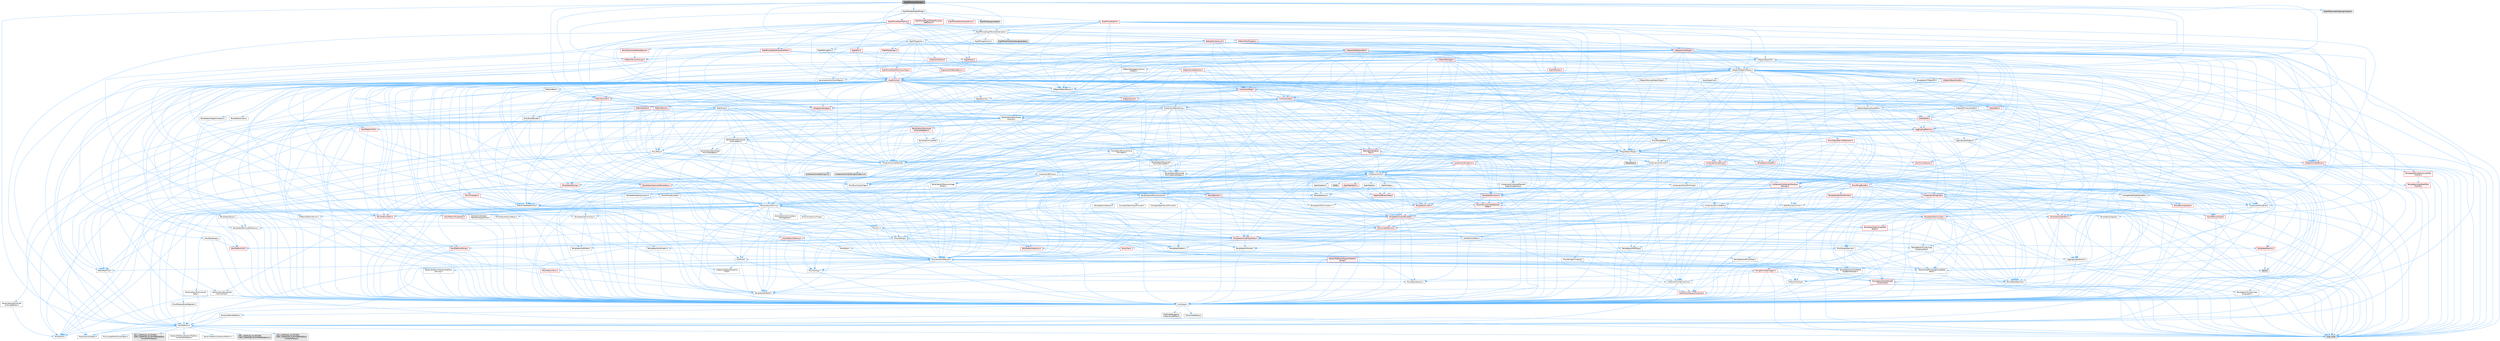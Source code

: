 digraph "RigVMParameterNode.h"
{
 // INTERACTIVE_SVG=YES
 // LATEX_PDF_SIZE
  bgcolor="transparent";
  edge [fontname=Helvetica,fontsize=10,labelfontname=Helvetica,labelfontsize=10];
  node [fontname=Helvetica,fontsize=10,shape=box,height=0.2,width=0.4];
  Node1 [id="Node000001",label="RigVMParameterNode.h",height=0.2,width=0.4,color="gray40", fillcolor="grey60", style="filled", fontcolor="black",tooltip=" "];
  Node1 -> Node2 [id="edge1_Node000001_Node000002",color="steelblue1",style="solid",tooltip=" "];
  Node2 [id="Node000002",label="Containers/UnrealString.h",height=0.2,width=0.4,color="grey40", fillcolor="white", style="filled",URL="$d5/dba/UnrealString_8h.html",tooltip=" "];
  Node2 -> Node3 [id="edge2_Node000002_Node000003",color="steelblue1",style="solid",tooltip=" "];
  Node3 [id="Node000003",label="Containers/UnrealStringIncludes.h.inl",height=0.2,width=0.4,color="grey60", fillcolor="#E0E0E0", style="filled",tooltip=" "];
  Node2 -> Node4 [id="edge3_Node000002_Node000004",color="steelblue1",style="solid",tooltip=" "];
  Node4 [id="Node000004",label="Containers/UnrealString.h.inl",height=0.2,width=0.4,color="grey60", fillcolor="#E0E0E0", style="filled",tooltip=" "];
  Node2 -> Node5 [id="edge4_Node000002_Node000005",color="steelblue1",style="solid",tooltip=" "];
  Node5 [id="Node000005",label="Misc/StringFormatArg.h",height=0.2,width=0.4,color="grey40", fillcolor="white", style="filled",URL="$d2/d16/StringFormatArg_8h.html",tooltip=" "];
  Node5 -> Node6 [id="edge5_Node000005_Node000006",color="steelblue1",style="solid",tooltip=" "];
  Node6 [id="Node000006",label="Containers/ContainersFwd.h",height=0.2,width=0.4,color="grey40", fillcolor="white", style="filled",URL="$d4/d0a/ContainersFwd_8h.html",tooltip=" "];
  Node6 -> Node7 [id="edge6_Node000006_Node000007",color="steelblue1",style="solid",tooltip=" "];
  Node7 [id="Node000007",label="HAL/Platform.h",height=0.2,width=0.4,color="grey40", fillcolor="white", style="filled",URL="$d9/dd0/Platform_8h.html",tooltip=" "];
  Node7 -> Node8 [id="edge7_Node000007_Node000008",color="steelblue1",style="solid",tooltip=" "];
  Node8 [id="Node000008",label="Misc/Build.h",height=0.2,width=0.4,color="grey40", fillcolor="white", style="filled",URL="$d3/dbb/Build_8h.html",tooltip=" "];
  Node7 -> Node9 [id="edge8_Node000007_Node000009",color="steelblue1",style="solid",tooltip=" "];
  Node9 [id="Node000009",label="Misc/LargeWorldCoordinates.h",height=0.2,width=0.4,color="grey40", fillcolor="white", style="filled",URL="$d2/dcb/LargeWorldCoordinates_8h.html",tooltip=" "];
  Node7 -> Node10 [id="edge9_Node000007_Node000010",color="steelblue1",style="solid",tooltip=" "];
  Node10 [id="Node000010",label="type_traits",height=0.2,width=0.4,color="grey60", fillcolor="#E0E0E0", style="filled",tooltip=" "];
  Node7 -> Node11 [id="edge10_Node000007_Node000011",color="steelblue1",style="solid",tooltip=" "];
  Node11 [id="Node000011",label="PreprocessorHelpers.h",height=0.2,width=0.4,color="grey40", fillcolor="white", style="filled",URL="$db/ddb/PreprocessorHelpers_8h.html",tooltip=" "];
  Node7 -> Node12 [id="edge11_Node000007_Node000012",color="steelblue1",style="solid",tooltip=" "];
  Node12 [id="Node000012",label="UBT_COMPILED_PLATFORM\l/UBT_COMPILED_PLATFORMPlatform\lCompilerPreSetup.h",height=0.2,width=0.4,color="grey60", fillcolor="#E0E0E0", style="filled",tooltip=" "];
  Node7 -> Node13 [id="edge12_Node000007_Node000013",color="steelblue1",style="solid",tooltip=" "];
  Node13 [id="Node000013",label="GenericPlatform/GenericPlatform\lCompilerPreSetup.h",height=0.2,width=0.4,color="grey40", fillcolor="white", style="filled",URL="$d9/dc8/GenericPlatformCompilerPreSetup_8h.html",tooltip=" "];
  Node7 -> Node14 [id="edge13_Node000007_Node000014",color="steelblue1",style="solid",tooltip=" "];
  Node14 [id="Node000014",label="GenericPlatform/GenericPlatform.h",height=0.2,width=0.4,color="grey40", fillcolor="white", style="filled",URL="$d6/d84/GenericPlatform_8h.html",tooltip=" "];
  Node7 -> Node15 [id="edge14_Node000007_Node000015",color="steelblue1",style="solid",tooltip=" "];
  Node15 [id="Node000015",label="UBT_COMPILED_PLATFORM\l/UBT_COMPILED_PLATFORMPlatform.h",height=0.2,width=0.4,color="grey60", fillcolor="#E0E0E0", style="filled",tooltip=" "];
  Node7 -> Node16 [id="edge15_Node000007_Node000016",color="steelblue1",style="solid",tooltip=" "];
  Node16 [id="Node000016",label="UBT_COMPILED_PLATFORM\l/UBT_COMPILED_PLATFORMPlatform\lCompilerSetup.h",height=0.2,width=0.4,color="grey60", fillcolor="#E0E0E0", style="filled",tooltip=" "];
  Node6 -> Node17 [id="edge16_Node000006_Node000017",color="steelblue1",style="solid",tooltip=" "];
  Node17 [id="Node000017",label="CoreTypes.h",height=0.2,width=0.4,color="grey40", fillcolor="white", style="filled",URL="$dc/dec/CoreTypes_8h.html",tooltip=" "];
  Node17 -> Node7 [id="edge17_Node000017_Node000007",color="steelblue1",style="solid",tooltip=" "];
  Node17 -> Node18 [id="edge18_Node000017_Node000018",color="steelblue1",style="solid",tooltip=" "];
  Node18 [id="Node000018",label="ProfilingDebugging\l/UMemoryDefines.h",height=0.2,width=0.4,color="grey40", fillcolor="white", style="filled",URL="$d2/da2/UMemoryDefines_8h.html",tooltip=" "];
  Node17 -> Node19 [id="edge19_Node000017_Node000019",color="steelblue1",style="solid",tooltip=" "];
  Node19 [id="Node000019",label="Misc/CoreMiscDefines.h",height=0.2,width=0.4,color="grey40", fillcolor="white", style="filled",URL="$da/d38/CoreMiscDefines_8h.html",tooltip=" "];
  Node19 -> Node7 [id="edge20_Node000019_Node000007",color="steelblue1",style="solid",tooltip=" "];
  Node19 -> Node11 [id="edge21_Node000019_Node000011",color="steelblue1",style="solid",tooltip=" "];
  Node17 -> Node20 [id="edge22_Node000017_Node000020",color="steelblue1",style="solid",tooltip=" "];
  Node20 [id="Node000020",label="Misc/CoreDefines.h",height=0.2,width=0.4,color="grey40", fillcolor="white", style="filled",URL="$d3/dd2/CoreDefines_8h.html",tooltip=" "];
  Node6 -> Node21 [id="edge23_Node000006_Node000021",color="steelblue1",style="solid",tooltip=" "];
  Node21 [id="Node000021",label="Traits/IsContiguousContainer.h",height=0.2,width=0.4,color="red", fillcolor="#FFF0F0", style="filled",URL="$d5/d3c/IsContiguousContainer_8h.html",tooltip=" "];
  Node21 -> Node17 [id="edge24_Node000021_Node000017",color="steelblue1",style="solid",tooltip=" "];
  Node1 -> Node7 [id="edge25_Node000001_Node000007",color="steelblue1",style="solid",tooltip=" "];
  Node1 -> Node24 [id="edge26_Node000001_Node000024",color="steelblue1",style="solid",tooltip=" "];
  Node24 [id="Node000024",label="Math/Color.h",height=0.2,width=0.4,color="grey40", fillcolor="white", style="filled",URL="$dd/dac/Color_8h.html",tooltip=" "];
  Node24 -> Node25 [id="edge27_Node000024_Node000025",color="steelblue1",style="solid",tooltip=" "];
  Node25 [id="Node000025",label="Containers/Array.h",height=0.2,width=0.4,color="grey40", fillcolor="white", style="filled",URL="$df/dd0/Array_8h.html",tooltip=" "];
  Node25 -> Node17 [id="edge28_Node000025_Node000017",color="steelblue1",style="solid",tooltip=" "];
  Node25 -> Node26 [id="edge29_Node000025_Node000026",color="steelblue1",style="solid",tooltip=" "];
  Node26 [id="Node000026",label="Misc/AssertionMacros.h",height=0.2,width=0.4,color="grey40", fillcolor="white", style="filled",URL="$d0/dfa/AssertionMacros_8h.html",tooltip=" "];
  Node26 -> Node17 [id="edge30_Node000026_Node000017",color="steelblue1",style="solid",tooltip=" "];
  Node26 -> Node7 [id="edge31_Node000026_Node000007",color="steelblue1",style="solid",tooltip=" "];
  Node26 -> Node27 [id="edge32_Node000026_Node000027",color="steelblue1",style="solid",tooltip=" "];
  Node27 [id="Node000027",label="HAL/PlatformMisc.h",height=0.2,width=0.4,color="red", fillcolor="#FFF0F0", style="filled",URL="$d0/df5/PlatformMisc_8h.html",tooltip=" "];
  Node27 -> Node17 [id="edge33_Node000027_Node000017",color="steelblue1",style="solid",tooltip=" "];
  Node26 -> Node11 [id="edge34_Node000026_Node000011",color="steelblue1",style="solid",tooltip=" "];
  Node26 -> Node59 [id="edge35_Node000026_Node000059",color="steelblue1",style="solid",tooltip=" "];
  Node59 [id="Node000059",label="Templates/EnableIf.h",height=0.2,width=0.4,color="grey40", fillcolor="white", style="filled",URL="$d7/d60/EnableIf_8h.html",tooltip=" "];
  Node59 -> Node17 [id="edge36_Node000059_Node000017",color="steelblue1",style="solid",tooltip=" "];
  Node26 -> Node60 [id="edge37_Node000026_Node000060",color="steelblue1",style="solid",tooltip=" "];
  Node60 [id="Node000060",label="Templates/IsArrayOrRefOf\lTypeByPredicate.h",height=0.2,width=0.4,color="grey40", fillcolor="white", style="filled",URL="$d6/da1/IsArrayOrRefOfTypeByPredicate_8h.html",tooltip=" "];
  Node60 -> Node17 [id="edge38_Node000060_Node000017",color="steelblue1",style="solid",tooltip=" "];
  Node26 -> Node61 [id="edge39_Node000026_Node000061",color="steelblue1",style="solid",tooltip=" "];
  Node61 [id="Node000061",label="Templates/IsValidVariadic\lFunctionArg.h",height=0.2,width=0.4,color="red", fillcolor="#FFF0F0", style="filled",URL="$d0/dc8/IsValidVariadicFunctionArg_8h.html",tooltip=" "];
  Node61 -> Node17 [id="edge40_Node000061_Node000017",color="steelblue1",style="solid",tooltip=" "];
  Node61 -> Node10 [id="edge41_Node000061_Node000010",color="steelblue1",style="solid",tooltip=" "];
  Node26 -> Node63 [id="edge42_Node000026_Node000063",color="steelblue1",style="solid",tooltip=" "];
  Node63 [id="Node000063",label="Traits/IsCharEncodingCompatible\lWith.h",height=0.2,width=0.4,color="grey40", fillcolor="white", style="filled",URL="$df/dd1/IsCharEncodingCompatibleWith_8h.html",tooltip=" "];
  Node63 -> Node10 [id="edge43_Node000063_Node000010",color="steelblue1",style="solid",tooltip=" "];
  Node63 -> Node64 [id="edge44_Node000063_Node000064",color="steelblue1",style="solid",tooltip=" "];
  Node64 [id="Node000064",label="Traits/IsCharType.h",height=0.2,width=0.4,color="grey40", fillcolor="white", style="filled",URL="$db/d51/IsCharType_8h.html",tooltip=" "];
  Node64 -> Node17 [id="edge45_Node000064_Node000017",color="steelblue1",style="solid",tooltip=" "];
  Node26 -> Node65 [id="edge46_Node000026_Node000065",color="steelblue1",style="solid",tooltip=" "];
  Node65 [id="Node000065",label="Misc/VarArgs.h",height=0.2,width=0.4,color="grey40", fillcolor="white", style="filled",URL="$d5/d6f/VarArgs_8h.html",tooltip=" "];
  Node65 -> Node17 [id="edge47_Node000065_Node000017",color="steelblue1",style="solid",tooltip=" "];
  Node26 -> Node66 [id="edge48_Node000026_Node000066",color="steelblue1",style="solid",tooltip=" "];
  Node66 [id="Node000066",label="String/FormatStringSan.h",height=0.2,width=0.4,color="red", fillcolor="#FFF0F0", style="filled",URL="$d3/d8b/FormatStringSan_8h.html",tooltip=" "];
  Node66 -> Node10 [id="edge49_Node000066_Node000010",color="steelblue1",style="solid",tooltip=" "];
  Node66 -> Node17 [id="edge50_Node000066_Node000017",color="steelblue1",style="solid",tooltip=" "];
  Node66 -> Node67 [id="edge51_Node000066_Node000067",color="steelblue1",style="solid",tooltip=" "];
  Node67 [id="Node000067",label="Templates/Requires.h",height=0.2,width=0.4,color="grey40", fillcolor="white", style="filled",URL="$dc/d96/Requires_8h.html",tooltip=" "];
  Node67 -> Node59 [id="edge52_Node000067_Node000059",color="steelblue1",style="solid",tooltip=" "];
  Node67 -> Node10 [id="edge53_Node000067_Node000010",color="steelblue1",style="solid",tooltip=" "];
  Node66 -> Node68 [id="edge54_Node000066_Node000068",color="steelblue1",style="solid",tooltip=" "];
  Node68 [id="Node000068",label="Templates/Identity.h",height=0.2,width=0.4,color="grey40", fillcolor="white", style="filled",URL="$d0/dd5/Identity_8h.html",tooltip=" "];
  Node66 -> Node61 [id="edge55_Node000066_Node000061",color="steelblue1",style="solid",tooltip=" "];
  Node66 -> Node64 [id="edge56_Node000066_Node000064",color="steelblue1",style="solid",tooltip=" "];
  Node66 -> Node6 [id="edge57_Node000066_Node000006",color="steelblue1",style="solid",tooltip=" "];
  Node26 -> Node72 [id="edge58_Node000026_Node000072",color="steelblue1",style="solid",tooltip=" "];
  Node72 [id="Node000072",label="atomic",height=0.2,width=0.4,color="grey60", fillcolor="#E0E0E0", style="filled",tooltip=" "];
  Node25 -> Node73 [id="edge59_Node000025_Node000073",color="steelblue1",style="solid",tooltip=" "];
  Node73 [id="Node000073",label="Misc/IntrusiveUnsetOptional\lState.h",height=0.2,width=0.4,color="red", fillcolor="#FFF0F0", style="filled",URL="$d2/d0a/IntrusiveUnsetOptionalState_8h.html",tooltip=" "];
  Node25 -> Node75 [id="edge60_Node000025_Node000075",color="steelblue1",style="solid",tooltip=" "];
  Node75 [id="Node000075",label="Misc/ReverseIterate.h",height=0.2,width=0.4,color="red", fillcolor="#FFF0F0", style="filled",URL="$db/de3/ReverseIterate_8h.html",tooltip=" "];
  Node75 -> Node7 [id="edge61_Node000075_Node000007",color="steelblue1",style="solid",tooltip=" "];
  Node25 -> Node77 [id="edge62_Node000025_Node000077",color="steelblue1",style="solid",tooltip=" "];
  Node77 [id="Node000077",label="HAL/UnrealMemory.h",height=0.2,width=0.4,color="red", fillcolor="#FFF0F0", style="filled",URL="$d9/d96/UnrealMemory_8h.html",tooltip=" "];
  Node77 -> Node17 [id="edge63_Node000077_Node000017",color="steelblue1",style="solid",tooltip=" "];
  Node77 -> Node81 [id="edge64_Node000077_Node000081",color="steelblue1",style="solid",tooltip=" "];
  Node81 [id="Node000081",label="HAL/MemoryBase.h",height=0.2,width=0.4,color="grey40", fillcolor="white", style="filled",URL="$d6/d9f/MemoryBase_8h.html",tooltip=" "];
  Node81 -> Node17 [id="edge65_Node000081_Node000017",color="steelblue1",style="solid",tooltip=" "];
  Node81 -> Node52 [id="edge66_Node000081_Node000052",color="steelblue1",style="solid",tooltip=" "];
  Node52 [id="Node000052",label="HAL/PlatformAtomics.h",height=0.2,width=0.4,color="red", fillcolor="#FFF0F0", style="filled",URL="$d3/d36/PlatformAtomics_8h.html",tooltip=" "];
  Node52 -> Node17 [id="edge67_Node000052_Node000017",color="steelblue1",style="solid",tooltip=" "];
  Node81 -> Node35 [id="edge68_Node000081_Node000035",color="steelblue1",style="solid",tooltip=" "];
  Node35 [id="Node000035",label="HAL/PlatformCrt.h",height=0.2,width=0.4,color="red", fillcolor="#FFF0F0", style="filled",URL="$d8/d75/PlatformCrt_8h.html",tooltip=" "];
  Node81 -> Node82 [id="edge69_Node000081_Node000082",color="steelblue1",style="solid",tooltip=" "];
  Node82 [id="Node000082",label="Misc/Exec.h",height=0.2,width=0.4,color="grey40", fillcolor="white", style="filled",URL="$de/ddb/Exec_8h.html",tooltip=" "];
  Node82 -> Node17 [id="edge70_Node000082_Node000017",color="steelblue1",style="solid",tooltip=" "];
  Node82 -> Node26 [id="edge71_Node000082_Node000026",color="steelblue1",style="solid",tooltip=" "];
  Node81 -> Node83 [id="edge72_Node000081_Node000083",color="steelblue1",style="solid",tooltip=" "];
  Node83 [id="Node000083",label="Misc/OutputDevice.h",height=0.2,width=0.4,color="grey40", fillcolor="white", style="filled",URL="$d7/d32/OutputDevice_8h.html",tooltip=" "];
  Node83 -> Node31 [id="edge73_Node000083_Node000031",color="steelblue1",style="solid",tooltip=" "];
  Node31 [id="Node000031",label="CoreFwd.h",height=0.2,width=0.4,color="grey40", fillcolor="white", style="filled",URL="$d1/d1e/CoreFwd_8h.html",tooltip=" "];
  Node31 -> Node17 [id="edge74_Node000031_Node000017",color="steelblue1",style="solid",tooltip=" "];
  Node31 -> Node6 [id="edge75_Node000031_Node000006",color="steelblue1",style="solid",tooltip=" "];
  Node31 -> Node32 [id="edge76_Node000031_Node000032",color="steelblue1",style="solid",tooltip=" "];
  Node32 [id="Node000032",label="Math/MathFwd.h",height=0.2,width=0.4,color="grey40", fillcolor="white", style="filled",URL="$d2/d10/MathFwd_8h.html",tooltip=" "];
  Node32 -> Node7 [id="edge77_Node000032_Node000007",color="steelblue1",style="solid",tooltip=" "];
  Node31 -> Node33 [id="edge78_Node000031_Node000033",color="steelblue1",style="solid",tooltip=" "];
  Node33 [id="Node000033",label="UObject/UObjectHierarchy\lFwd.h",height=0.2,width=0.4,color="grey40", fillcolor="white", style="filled",URL="$d3/d13/UObjectHierarchyFwd_8h.html",tooltip=" "];
  Node83 -> Node17 [id="edge79_Node000083_Node000017",color="steelblue1",style="solid",tooltip=" "];
  Node83 -> Node84 [id="edge80_Node000083_Node000084",color="steelblue1",style="solid",tooltip=" "];
  Node84 [id="Node000084",label="Logging/LogVerbosity.h",height=0.2,width=0.4,color="grey40", fillcolor="white", style="filled",URL="$d2/d8f/LogVerbosity_8h.html",tooltip=" "];
  Node84 -> Node17 [id="edge81_Node000084_Node000017",color="steelblue1",style="solid",tooltip=" "];
  Node83 -> Node65 [id="edge82_Node000083_Node000065",color="steelblue1",style="solid",tooltip=" "];
  Node83 -> Node60 [id="edge83_Node000083_Node000060",color="steelblue1",style="solid",tooltip=" "];
  Node83 -> Node61 [id="edge84_Node000083_Node000061",color="steelblue1",style="solid",tooltip=" "];
  Node83 -> Node63 [id="edge85_Node000083_Node000063",color="steelblue1",style="solid",tooltip=" "];
  Node81 -> Node85 [id="edge86_Node000081_Node000085",color="steelblue1",style="solid",tooltip=" "];
  Node85 [id="Node000085",label="Templates/Atomic.h",height=0.2,width=0.4,color="red", fillcolor="#FFF0F0", style="filled",URL="$d3/d91/Atomic_8h.html",tooltip=" "];
  Node85 -> Node72 [id="edge87_Node000085_Node000072",color="steelblue1",style="solid",tooltip=" "];
  Node77 -> Node94 [id="edge88_Node000077_Node000094",color="steelblue1",style="solid",tooltip=" "];
  Node94 [id="Node000094",label="HAL/PlatformMemory.h",height=0.2,width=0.4,color="red", fillcolor="#FFF0F0", style="filled",URL="$de/d68/PlatformMemory_8h.html",tooltip=" "];
  Node94 -> Node17 [id="edge89_Node000094_Node000017",color="steelblue1",style="solid",tooltip=" "];
  Node77 -> Node97 [id="edge90_Node000077_Node000097",color="steelblue1",style="solid",tooltip=" "];
  Node97 [id="Node000097",label="Templates/IsPointer.h",height=0.2,width=0.4,color="grey40", fillcolor="white", style="filled",URL="$d7/d05/IsPointer_8h.html",tooltip=" "];
  Node97 -> Node17 [id="edge91_Node000097_Node000017",color="steelblue1",style="solid",tooltip=" "];
  Node25 -> Node98 [id="edge92_Node000025_Node000098",color="steelblue1",style="solid",tooltip=" "];
  Node98 [id="Node000098",label="Templates/UnrealTypeTraits.h",height=0.2,width=0.4,color="red", fillcolor="#FFF0F0", style="filled",URL="$d2/d2d/UnrealTypeTraits_8h.html",tooltip=" "];
  Node98 -> Node17 [id="edge93_Node000098_Node000017",color="steelblue1",style="solid",tooltip=" "];
  Node98 -> Node97 [id="edge94_Node000098_Node000097",color="steelblue1",style="solid",tooltip=" "];
  Node98 -> Node26 [id="edge95_Node000098_Node000026",color="steelblue1",style="solid",tooltip=" "];
  Node98 -> Node90 [id="edge96_Node000098_Node000090",color="steelblue1",style="solid",tooltip=" "];
  Node90 [id="Node000090",label="Templates/AndOrNot.h",height=0.2,width=0.4,color="grey40", fillcolor="white", style="filled",URL="$db/d0a/AndOrNot_8h.html",tooltip=" "];
  Node90 -> Node17 [id="edge97_Node000090_Node000017",color="steelblue1",style="solid",tooltip=" "];
  Node98 -> Node59 [id="edge98_Node000098_Node000059",color="steelblue1",style="solid",tooltip=" "];
  Node98 -> Node99 [id="edge99_Node000098_Node000099",color="steelblue1",style="solid",tooltip=" "];
  Node99 [id="Node000099",label="Templates/IsArithmetic.h",height=0.2,width=0.4,color="grey40", fillcolor="white", style="filled",URL="$d2/d5d/IsArithmetic_8h.html",tooltip=" "];
  Node99 -> Node17 [id="edge100_Node000099_Node000017",color="steelblue1",style="solid",tooltip=" "];
  Node98 -> Node100 [id="edge101_Node000098_Node000100",color="steelblue1",style="solid",tooltip=" "];
  Node100 [id="Node000100",label="Templates/Models.h",height=0.2,width=0.4,color="grey40", fillcolor="white", style="filled",URL="$d3/d0c/Models_8h.html",tooltip=" "];
  Node100 -> Node68 [id="edge102_Node000100_Node000068",color="steelblue1",style="solid",tooltip=" "];
  Node98 -> Node101 [id="edge103_Node000098_Node000101",color="steelblue1",style="solid",tooltip=" "];
  Node101 [id="Node000101",label="Templates/IsPODType.h",height=0.2,width=0.4,color="grey40", fillcolor="white", style="filled",URL="$d7/db1/IsPODType_8h.html",tooltip=" "];
  Node101 -> Node17 [id="edge104_Node000101_Node000017",color="steelblue1",style="solid",tooltip=" "];
  Node98 -> Node102 [id="edge105_Node000098_Node000102",color="steelblue1",style="solid",tooltip=" "];
  Node102 [id="Node000102",label="Templates/IsUECoreType.h",height=0.2,width=0.4,color="grey40", fillcolor="white", style="filled",URL="$d1/db8/IsUECoreType_8h.html",tooltip=" "];
  Node102 -> Node17 [id="edge106_Node000102_Node000017",color="steelblue1",style="solid",tooltip=" "];
  Node102 -> Node10 [id="edge107_Node000102_Node000010",color="steelblue1",style="solid",tooltip=" "];
  Node98 -> Node91 [id="edge108_Node000098_Node000091",color="steelblue1",style="solid",tooltip=" "];
  Node91 [id="Node000091",label="Templates/IsTriviallyCopy\lConstructible.h",height=0.2,width=0.4,color="grey40", fillcolor="white", style="filled",URL="$d3/d78/IsTriviallyCopyConstructible_8h.html",tooltip=" "];
  Node91 -> Node17 [id="edge109_Node000091_Node000017",color="steelblue1",style="solid",tooltip=" "];
  Node91 -> Node10 [id="edge110_Node000091_Node000010",color="steelblue1",style="solid",tooltip=" "];
  Node25 -> Node103 [id="edge111_Node000025_Node000103",color="steelblue1",style="solid",tooltip=" "];
  Node103 [id="Node000103",label="Templates/UnrealTemplate.h",height=0.2,width=0.4,color="red", fillcolor="#FFF0F0", style="filled",URL="$d4/d24/UnrealTemplate_8h.html",tooltip=" "];
  Node103 -> Node17 [id="edge112_Node000103_Node000017",color="steelblue1",style="solid",tooltip=" "];
  Node103 -> Node97 [id="edge113_Node000103_Node000097",color="steelblue1",style="solid",tooltip=" "];
  Node103 -> Node77 [id="edge114_Node000103_Node000077",color="steelblue1",style="solid",tooltip=" "];
  Node103 -> Node98 [id="edge115_Node000103_Node000098",color="steelblue1",style="solid",tooltip=" "];
  Node103 -> Node106 [id="edge116_Node000103_Node000106",color="steelblue1",style="solid",tooltip=" "];
  Node106 [id="Node000106",label="Templates/RemoveReference.h",height=0.2,width=0.4,color="grey40", fillcolor="white", style="filled",URL="$da/dbe/RemoveReference_8h.html",tooltip=" "];
  Node106 -> Node17 [id="edge117_Node000106_Node000017",color="steelblue1",style="solid",tooltip=" "];
  Node103 -> Node67 [id="edge118_Node000103_Node000067",color="steelblue1",style="solid",tooltip=" "];
  Node103 -> Node107 [id="edge119_Node000103_Node000107",color="steelblue1",style="solid",tooltip=" "];
  Node107 [id="Node000107",label="Templates/TypeCompatible\lBytes.h",height=0.2,width=0.4,color="red", fillcolor="#FFF0F0", style="filled",URL="$df/d0a/TypeCompatibleBytes_8h.html",tooltip=" "];
  Node107 -> Node17 [id="edge120_Node000107_Node000017",color="steelblue1",style="solid",tooltip=" "];
  Node107 -> Node10 [id="edge121_Node000107_Node000010",color="steelblue1",style="solid",tooltip=" "];
  Node103 -> Node68 [id="edge122_Node000103_Node000068",color="steelblue1",style="solid",tooltip=" "];
  Node103 -> Node21 [id="edge123_Node000103_Node000021",color="steelblue1",style="solid",tooltip=" "];
  Node103 -> Node10 [id="edge124_Node000103_Node000010",color="steelblue1",style="solid",tooltip=" "];
  Node25 -> Node109 [id="edge125_Node000025_Node000109",color="steelblue1",style="solid",tooltip=" "];
  Node109 [id="Node000109",label="Containers/AllowShrinking.h",height=0.2,width=0.4,color="grey40", fillcolor="white", style="filled",URL="$d7/d1a/AllowShrinking_8h.html",tooltip=" "];
  Node109 -> Node17 [id="edge126_Node000109_Node000017",color="steelblue1",style="solid",tooltip=" "];
  Node25 -> Node110 [id="edge127_Node000025_Node000110",color="steelblue1",style="solid",tooltip=" "];
  Node110 [id="Node000110",label="Containers/ContainerAllocation\lPolicies.h",height=0.2,width=0.4,color="red", fillcolor="#FFF0F0", style="filled",URL="$d7/dff/ContainerAllocationPolicies_8h.html",tooltip=" "];
  Node110 -> Node17 [id="edge128_Node000110_Node000017",color="steelblue1",style="solid",tooltip=" "];
  Node110 -> Node110 [id="edge129_Node000110_Node000110",color="steelblue1",style="solid",tooltip=" "];
  Node110 -> Node112 [id="edge130_Node000110_Node000112",color="steelblue1",style="solid",tooltip=" "];
  Node112 [id="Node000112",label="HAL/PlatformMath.h",height=0.2,width=0.4,color="red", fillcolor="#FFF0F0", style="filled",URL="$dc/d53/PlatformMath_8h.html",tooltip=" "];
  Node112 -> Node17 [id="edge131_Node000112_Node000017",color="steelblue1",style="solid",tooltip=" "];
  Node110 -> Node77 [id="edge132_Node000110_Node000077",color="steelblue1",style="solid",tooltip=" "];
  Node110 -> Node45 [id="edge133_Node000110_Node000045",color="steelblue1",style="solid",tooltip=" "];
  Node45 [id="Node000045",label="Math/NumericLimits.h",height=0.2,width=0.4,color="grey40", fillcolor="white", style="filled",URL="$df/d1b/NumericLimits_8h.html",tooltip=" "];
  Node45 -> Node17 [id="edge134_Node000045_Node000017",color="steelblue1",style="solid",tooltip=" "];
  Node110 -> Node26 [id="edge135_Node000110_Node000026",color="steelblue1",style="solid",tooltip=" "];
  Node110 -> Node120 [id="edge136_Node000110_Node000120",color="steelblue1",style="solid",tooltip=" "];
  Node120 [id="Node000120",label="Templates/IsPolymorphic.h",height=0.2,width=0.4,color="grey40", fillcolor="white", style="filled",URL="$dc/d20/IsPolymorphic_8h.html",tooltip=" "];
  Node110 -> Node121 [id="edge137_Node000110_Node000121",color="steelblue1",style="solid",tooltip=" "];
  Node121 [id="Node000121",label="Templates/MemoryOps.h",height=0.2,width=0.4,color="red", fillcolor="#FFF0F0", style="filled",URL="$db/dea/MemoryOps_8h.html",tooltip=" "];
  Node121 -> Node17 [id="edge138_Node000121_Node000017",color="steelblue1",style="solid",tooltip=" "];
  Node121 -> Node77 [id="edge139_Node000121_Node000077",color="steelblue1",style="solid",tooltip=" "];
  Node121 -> Node92 [id="edge140_Node000121_Node000092",color="steelblue1",style="solid",tooltip=" "];
  Node92 [id="Node000092",label="Templates/IsTriviallyCopy\lAssignable.h",height=0.2,width=0.4,color="grey40", fillcolor="white", style="filled",URL="$d2/df2/IsTriviallyCopyAssignable_8h.html",tooltip=" "];
  Node92 -> Node17 [id="edge141_Node000092_Node000017",color="steelblue1",style="solid",tooltip=" "];
  Node92 -> Node10 [id="edge142_Node000092_Node000010",color="steelblue1",style="solid",tooltip=" "];
  Node121 -> Node91 [id="edge143_Node000121_Node000091",color="steelblue1",style="solid",tooltip=" "];
  Node121 -> Node67 [id="edge144_Node000121_Node000067",color="steelblue1",style="solid",tooltip=" "];
  Node121 -> Node98 [id="edge145_Node000121_Node000098",color="steelblue1",style="solid",tooltip=" "];
  Node121 -> Node10 [id="edge146_Node000121_Node000010",color="steelblue1",style="solid",tooltip=" "];
  Node110 -> Node107 [id="edge147_Node000110_Node000107",color="steelblue1",style="solid",tooltip=" "];
  Node110 -> Node10 [id="edge148_Node000110_Node000010",color="steelblue1",style="solid",tooltip=" "];
  Node25 -> Node122 [id="edge149_Node000025_Node000122",color="steelblue1",style="solid",tooltip=" "];
  Node122 [id="Node000122",label="Containers/ContainerElement\lTypeCompatibility.h",height=0.2,width=0.4,color="grey40", fillcolor="white", style="filled",URL="$df/ddf/ContainerElementTypeCompatibility_8h.html",tooltip=" "];
  Node122 -> Node17 [id="edge150_Node000122_Node000017",color="steelblue1",style="solid",tooltip=" "];
  Node122 -> Node98 [id="edge151_Node000122_Node000098",color="steelblue1",style="solid",tooltip=" "];
  Node25 -> Node123 [id="edge152_Node000025_Node000123",color="steelblue1",style="solid",tooltip=" "];
  Node123 [id="Node000123",label="Serialization/Archive.h",height=0.2,width=0.4,color="grey40", fillcolor="white", style="filled",URL="$d7/d3b/Archive_8h.html",tooltip=" "];
  Node123 -> Node31 [id="edge153_Node000123_Node000031",color="steelblue1",style="solid",tooltip=" "];
  Node123 -> Node17 [id="edge154_Node000123_Node000017",color="steelblue1",style="solid",tooltip=" "];
  Node123 -> Node124 [id="edge155_Node000123_Node000124",color="steelblue1",style="solid",tooltip=" "];
  Node124 [id="Node000124",label="HAL/PlatformProperties.h",height=0.2,width=0.4,color="red", fillcolor="#FFF0F0", style="filled",URL="$d9/db0/PlatformProperties_8h.html",tooltip=" "];
  Node124 -> Node17 [id="edge156_Node000124_Node000017",color="steelblue1",style="solid",tooltip=" "];
  Node123 -> Node127 [id="edge157_Node000123_Node000127",color="steelblue1",style="solid",tooltip=" "];
  Node127 [id="Node000127",label="Internationalization\l/TextNamespaceFwd.h",height=0.2,width=0.4,color="grey40", fillcolor="white", style="filled",URL="$d8/d97/TextNamespaceFwd_8h.html",tooltip=" "];
  Node127 -> Node17 [id="edge158_Node000127_Node000017",color="steelblue1",style="solid",tooltip=" "];
  Node123 -> Node32 [id="edge159_Node000123_Node000032",color="steelblue1",style="solid",tooltip=" "];
  Node123 -> Node26 [id="edge160_Node000123_Node000026",color="steelblue1",style="solid",tooltip=" "];
  Node123 -> Node8 [id="edge161_Node000123_Node000008",color="steelblue1",style="solid",tooltip=" "];
  Node123 -> Node46 [id="edge162_Node000123_Node000046",color="steelblue1",style="solid",tooltip=" "];
  Node46 [id="Node000046",label="Misc/CompressionFlags.h",height=0.2,width=0.4,color="grey40", fillcolor="white", style="filled",URL="$d9/d76/CompressionFlags_8h.html",tooltip=" "];
  Node123 -> Node128 [id="edge163_Node000123_Node000128",color="steelblue1",style="solid",tooltip=" "];
  Node128 [id="Node000128",label="Misc/EngineVersionBase.h",height=0.2,width=0.4,color="grey40", fillcolor="white", style="filled",URL="$d5/d2b/EngineVersionBase_8h.html",tooltip=" "];
  Node128 -> Node17 [id="edge164_Node000128_Node000017",color="steelblue1",style="solid",tooltip=" "];
  Node123 -> Node65 [id="edge165_Node000123_Node000065",color="steelblue1",style="solid",tooltip=" "];
  Node123 -> Node129 [id="edge166_Node000123_Node000129",color="steelblue1",style="solid",tooltip=" "];
  Node129 [id="Node000129",label="Serialization/ArchiveCook\lData.h",height=0.2,width=0.4,color="grey40", fillcolor="white", style="filled",URL="$dc/db6/ArchiveCookData_8h.html",tooltip=" "];
  Node129 -> Node7 [id="edge167_Node000129_Node000007",color="steelblue1",style="solid",tooltip=" "];
  Node123 -> Node130 [id="edge168_Node000123_Node000130",color="steelblue1",style="solid",tooltip=" "];
  Node130 [id="Node000130",label="Serialization/ArchiveSave\lPackageData.h",height=0.2,width=0.4,color="grey40", fillcolor="white", style="filled",URL="$d1/d37/ArchiveSavePackageData_8h.html",tooltip=" "];
  Node123 -> Node59 [id="edge169_Node000123_Node000059",color="steelblue1",style="solid",tooltip=" "];
  Node123 -> Node60 [id="edge170_Node000123_Node000060",color="steelblue1",style="solid",tooltip=" "];
  Node123 -> Node131 [id="edge171_Node000123_Node000131",color="steelblue1",style="solid",tooltip=" "];
  Node131 [id="Node000131",label="Templates/IsEnumClass.h",height=0.2,width=0.4,color="grey40", fillcolor="white", style="filled",URL="$d7/d15/IsEnumClass_8h.html",tooltip=" "];
  Node131 -> Node17 [id="edge172_Node000131_Node000017",color="steelblue1",style="solid",tooltip=" "];
  Node131 -> Node90 [id="edge173_Node000131_Node000090",color="steelblue1",style="solid",tooltip=" "];
  Node123 -> Node117 [id="edge174_Node000123_Node000117",color="steelblue1",style="solid",tooltip=" "];
  Node117 [id="Node000117",label="Templates/IsSigned.h",height=0.2,width=0.4,color="grey40", fillcolor="white", style="filled",URL="$d8/dd8/IsSigned_8h.html",tooltip=" "];
  Node117 -> Node17 [id="edge175_Node000117_Node000017",color="steelblue1",style="solid",tooltip=" "];
  Node123 -> Node61 [id="edge176_Node000123_Node000061",color="steelblue1",style="solid",tooltip=" "];
  Node123 -> Node103 [id="edge177_Node000123_Node000103",color="steelblue1",style="solid",tooltip=" "];
  Node123 -> Node63 [id="edge178_Node000123_Node000063",color="steelblue1",style="solid",tooltip=" "];
  Node123 -> Node132 [id="edge179_Node000123_Node000132",color="steelblue1",style="solid",tooltip=" "];
  Node132 [id="Node000132",label="UObject/ObjectVersion.h",height=0.2,width=0.4,color="grey40", fillcolor="white", style="filled",URL="$da/d63/ObjectVersion_8h.html",tooltip=" "];
  Node132 -> Node17 [id="edge180_Node000132_Node000017",color="steelblue1",style="solid",tooltip=" "];
  Node25 -> Node133 [id="edge181_Node000025_Node000133",color="steelblue1",style="solid",tooltip=" "];
  Node133 [id="Node000133",label="Serialization/MemoryImage\lWriter.h",height=0.2,width=0.4,color="grey40", fillcolor="white", style="filled",URL="$d0/d08/MemoryImageWriter_8h.html",tooltip=" "];
  Node133 -> Node17 [id="edge182_Node000133_Node000017",color="steelblue1",style="solid",tooltip=" "];
  Node133 -> Node134 [id="edge183_Node000133_Node000134",color="steelblue1",style="solid",tooltip=" "];
  Node134 [id="Node000134",label="Serialization/MemoryLayout.h",height=0.2,width=0.4,color="grey40", fillcolor="white", style="filled",URL="$d7/d66/MemoryLayout_8h.html",tooltip=" "];
  Node134 -> Node135 [id="edge184_Node000134_Node000135",color="steelblue1",style="solid",tooltip=" "];
  Node135 [id="Node000135",label="Concepts/StaticClassProvider.h",height=0.2,width=0.4,color="grey40", fillcolor="white", style="filled",URL="$dd/d83/StaticClassProvider_8h.html",tooltip=" "];
  Node134 -> Node136 [id="edge185_Node000134_Node000136",color="steelblue1",style="solid",tooltip=" "];
  Node136 [id="Node000136",label="Concepts/StaticStructProvider.h",height=0.2,width=0.4,color="grey40", fillcolor="white", style="filled",URL="$d5/d77/StaticStructProvider_8h.html",tooltip=" "];
  Node134 -> Node137 [id="edge186_Node000134_Node000137",color="steelblue1",style="solid",tooltip=" "];
  Node137 [id="Node000137",label="Containers/EnumAsByte.h",height=0.2,width=0.4,color="grey40", fillcolor="white", style="filled",URL="$d6/d9a/EnumAsByte_8h.html",tooltip=" "];
  Node137 -> Node17 [id="edge187_Node000137_Node000017",color="steelblue1",style="solid",tooltip=" "];
  Node137 -> Node101 [id="edge188_Node000137_Node000101",color="steelblue1",style="solid",tooltip=" "];
  Node137 -> Node138 [id="edge189_Node000137_Node000138",color="steelblue1",style="solid",tooltip=" "];
  Node138 [id="Node000138",label="Templates/TypeHash.h",height=0.2,width=0.4,color="red", fillcolor="#FFF0F0", style="filled",URL="$d1/d62/TypeHash_8h.html",tooltip=" "];
  Node138 -> Node17 [id="edge190_Node000138_Node000017",color="steelblue1",style="solid",tooltip=" "];
  Node138 -> Node67 [id="edge191_Node000138_Node000067",color="steelblue1",style="solid",tooltip=" "];
  Node138 -> Node139 [id="edge192_Node000138_Node000139",color="steelblue1",style="solid",tooltip=" "];
  Node139 [id="Node000139",label="Misc/Crc.h",height=0.2,width=0.4,color="grey40", fillcolor="white", style="filled",URL="$d4/dd2/Crc_8h.html",tooltip=" "];
  Node139 -> Node17 [id="edge193_Node000139_Node000017",color="steelblue1",style="solid",tooltip=" "];
  Node139 -> Node79 [id="edge194_Node000139_Node000079",color="steelblue1",style="solid",tooltip=" "];
  Node79 [id="Node000079",label="HAL/PlatformString.h",height=0.2,width=0.4,color="red", fillcolor="#FFF0F0", style="filled",URL="$db/db5/PlatformString_8h.html",tooltip=" "];
  Node79 -> Node17 [id="edge195_Node000079_Node000017",color="steelblue1",style="solid",tooltip=" "];
  Node139 -> Node26 [id="edge196_Node000139_Node000026",color="steelblue1",style="solid",tooltip=" "];
  Node139 -> Node140 [id="edge197_Node000139_Node000140",color="steelblue1",style="solid",tooltip=" "];
  Node140 [id="Node000140",label="Misc/CString.h",height=0.2,width=0.4,color="grey40", fillcolor="white", style="filled",URL="$d2/d49/CString_8h.html",tooltip=" "];
  Node140 -> Node17 [id="edge198_Node000140_Node000017",color="steelblue1",style="solid",tooltip=" "];
  Node140 -> Node35 [id="edge199_Node000140_Node000035",color="steelblue1",style="solid",tooltip=" "];
  Node140 -> Node79 [id="edge200_Node000140_Node000079",color="steelblue1",style="solid",tooltip=" "];
  Node140 -> Node26 [id="edge201_Node000140_Node000026",color="steelblue1",style="solid",tooltip=" "];
  Node140 -> Node141 [id="edge202_Node000140_Node000141",color="steelblue1",style="solid",tooltip=" "];
  Node141 [id="Node000141",label="Misc/Char.h",height=0.2,width=0.4,color="red", fillcolor="#FFF0F0", style="filled",URL="$d0/d58/Char_8h.html",tooltip=" "];
  Node141 -> Node17 [id="edge203_Node000141_Node000017",color="steelblue1",style="solid",tooltip=" "];
  Node141 -> Node10 [id="edge204_Node000141_Node000010",color="steelblue1",style="solid",tooltip=" "];
  Node140 -> Node65 [id="edge205_Node000140_Node000065",color="steelblue1",style="solid",tooltip=" "];
  Node140 -> Node60 [id="edge206_Node000140_Node000060",color="steelblue1",style="solid",tooltip=" "];
  Node140 -> Node61 [id="edge207_Node000140_Node000061",color="steelblue1",style="solid",tooltip=" "];
  Node140 -> Node63 [id="edge208_Node000140_Node000063",color="steelblue1",style="solid",tooltip=" "];
  Node139 -> Node141 [id="edge209_Node000139_Node000141",color="steelblue1",style="solid",tooltip=" "];
  Node139 -> Node98 [id="edge210_Node000139_Node000098",color="steelblue1",style="solid",tooltip=" "];
  Node139 -> Node64 [id="edge211_Node000139_Node000064",color="steelblue1",style="solid",tooltip=" "];
  Node138 -> Node10 [id="edge212_Node000138_Node000010",color="steelblue1",style="solid",tooltip=" "];
  Node134 -> Node29 [id="edge213_Node000134_Node000029",color="steelblue1",style="solid",tooltip=" "];
  Node29 [id="Node000029",label="Containers/StringFwd.h",height=0.2,width=0.4,color="grey40", fillcolor="white", style="filled",URL="$df/d37/StringFwd_8h.html",tooltip=" "];
  Node29 -> Node17 [id="edge214_Node000029_Node000017",color="steelblue1",style="solid",tooltip=" "];
  Node29 -> Node30 [id="edge215_Node000029_Node000030",color="steelblue1",style="solid",tooltip=" "];
  Node30 [id="Node000030",label="Traits/ElementType.h",height=0.2,width=0.4,color="red", fillcolor="#FFF0F0", style="filled",URL="$d5/d4f/ElementType_8h.html",tooltip=" "];
  Node30 -> Node7 [id="edge216_Node000030_Node000007",color="steelblue1",style="solid",tooltip=" "];
  Node30 -> Node10 [id="edge217_Node000030_Node000010",color="steelblue1",style="solid",tooltip=" "];
  Node29 -> Node21 [id="edge218_Node000029_Node000021",color="steelblue1",style="solid",tooltip=" "];
  Node134 -> Node77 [id="edge219_Node000134_Node000077",color="steelblue1",style="solid",tooltip=" "];
  Node134 -> Node145 [id="edge220_Node000134_Node000145",color="steelblue1",style="solid",tooltip=" "];
  Node145 [id="Node000145",label="Misc/DelayedAutoRegister.h",height=0.2,width=0.4,color="grey40", fillcolor="white", style="filled",URL="$d1/dda/DelayedAutoRegister_8h.html",tooltip=" "];
  Node145 -> Node7 [id="edge221_Node000145_Node000007",color="steelblue1",style="solid",tooltip=" "];
  Node134 -> Node59 [id="edge222_Node000134_Node000059",color="steelblue1",style="solid",tooltip=" "];
  Node134 -> Node146 [id="edge223_Node000134_Node000146",color="steelblue1",style="solid",tooltip=" "];
  Node146 [id="Node000146",label="Templates/IsAbstract.h",height=0.2,width=0.4,color="grey40", fillcolor="white", style="filled",URL="$d8/db7/IsAbstract_8h.html",tooltip=" "];
  Node134 -> Node120 [id="edge224_Node000134_Node000120",color="steelblue1",style="solid",tooltip=" "];
  Node134 -> Node100 [id="edge225_Node000134_Node000100",color="steelblue1",style="solid",tooltip=" "];
  Node134 -> Node103 [id="edge226_Node000134_Node000103",color="steelblue1",style="solid",tooltip=" "];
  Node25 -> Node147 [id="edge227_Node000025_Node000147",color="steelblue1",style="solid",tooltip=" "];
  Node147 [id="Node000147",label="Algo/Heapify.h",height=0.2,width=0.4,color="grey40", fillcolor="white", style="filled",URL="$d0/d2a/Heapify_8h.html",tooltip=" "];
  Node147 -> Node148 [id="edge228_Node000147_Node000148",color="steelblue1",style="solid",tooltip=" "];
  Node148 [id="Node000148",label="Algo/Impl/BinaryHeap.h",height=0.2,width=0.4,color="red", fillcolor="#FFF0F0", style="filled",URL="$d7/da3/Algo_2Impl_2BinaryHeap_8h.html",tooltip=" "];
  Node148 -> Node149 [id="edge229_Node000148_Node000149",color="steelblue1",style="solid",tooltip=" "];
  Node149 [id="Node000149",label="Templates/Invoke.h",height=0.2,width=0.4,color="red", fillcolor="#FFF0F0", style="filled",URL="$d7/deb/Invoke_8h.html",tooltip=" "];
  Node149 -> Node17 [id="edge230_Node000149_Node000017",color="steelblue1",style="solid",tooltip=" "];
  Node149 -> Node103 [id="edge231_Node000149_Node000103",color="steelblue1",style="solid",tooltip=" "];
  Node149 -> Node10 [id="edge232_Node000149_Node000010",color="steelblue1",style="solid",tooltip=" "];
  Node148 -> Node10 [id="edge233_Node000148_Node000010",color="steelblue1",style="solid",tooltip=" "];
  Node147 -> Node153 [id="edge234_Node000147_Node000153",color="steelblue1",style="solid",tooltip=" "];
  Node153 [id="Node000153",label="Templates/IdentityFunctor.h",height=0.2,width=0.4,color="grey40", fillcolor="white", style="filled",URL="$d7/d2e/IdentityFunctor_8h.html",tooltip=" "];
  Node153 -> Node7 [id="edge235_Node000153_Node000007",color="steelblue1",style="solid",tooltip=" "];
  Node147 -> Node149 [id="edge236_Node000147_Node000149",color="steelblue1",style="solid",tooltip=" "];
  Node147 -> Node154 [id="edge237_Node000147_Node000154",color="steelblue1",style="solid",tooltip=" "];
  Node154 [id="Node000154",label="Templates/Less.h",height=0.2,width=0.4,color="grey40", fillcolor="white", style="filled",URL="$de/dc8/Less_8h.html",tooltip=" "];
  Node154 -> Node17 [id="edge238_Node000154_Node000017",color="steelblue1",style="solid",tooltip=" "];
  Node154 -> Node103 [id="edge239_Node000154_Node000103",color="steelblue1",style="solid",tooltip=" "];
  Node147 -> Node103 [id="edge240_Node000147_Node000103",color="steelblue1",style="solid",tooltip=" "];
  Node25 -> Node155 [id="edge241_Node000025_Node000155",color="steelblue1",style="solid",tooltip=" "];
  Node155 [id="Node000155",label="Algo/HeapSort.h",height=0.2,width=0.4,color="grey40", fillcolor="white", style="filled",URL="$d3/d92/HeapSort_8h.html",tooltip=" "];
  Node155 -> Node148 [id="edge242_Node000155_Node000148",color="steelblue1",style="solid",tooltip=" "];
  Node155 -> Node153 [id="edge243_Node000155_Node000153",color="steelblue1",style="solid",tooltip=" "];
  Node155 -> Node154 [id="edge244_Node000155_Node000154",color="steelblue1",style="solid",tooltip=" "];
  Node155 -> Node103 [id="edge245_Node000155_Node000103",color="steelblue1",style="solid",tooltip=" "];
  Node25 -> Node156 [id="edge246_Node000025_Node000156",color="steelblue1",style="solid",tooltip=" "];
  Node156 [id="Node000156",label="Algo/IsHeap.h",height=0.2,width=0.4,color="grey40", fillcolor="white", style="filled",URL="$de/d32/IsHeap_8h.html",tooltip=" "];
  Node156 -> Node148 [id="edge247_Node000156_Node000148",color="steelblue1",style="solid",tooltip=" "];
  Node156 -> Node153 [id="edge248_Node000156_Node000153",color="steelblue1",style="solid",tooltip=" "];
  Node156 -> Node149 [id="edge249_Node000156_Node000149",color="steelblue1",style="solid",tooltip=" "];
  Node156 -> Node154 [id="edge250_Node000156_Node000154",color="steelblue1",style="solid",tooltip=" "];
  Node156 -> Node103 [id="edge251_Node000156_Node000103",color="steelblue1",style="solid",tooltip=" "];
  Node25 -> Node148 [id="edge252_Node000025_Node000148",color="steelblue1",style="solid",tooltip=" "];
  Node25 -> Node157 [id="edge253_Node000025_Node000157",color="steelblue1",style="solid",tooltip=" "];
  Node157 [id="Node000157",label="Algo/StableSort.h",height=0.2,width=0.4,color="red", fillcolor="#FFF0F0", style="filled",URL="$d7/d3c/StableSort_8h.html",tooltip=" "];
  Node157 -> Node153 [id="edge254_Node000157_Node000153",color="steelblue1",style="solid",tooltip=" "];
  Node157 -> Node149 [id="edge255_Node000157_Node000149",color="steelblue1",style="solid",tooltip=" "];
  Node157 -> Node154 [id="edge256_Node000157_Node000154",color="steelblue1",style="solid",tooltip=" "];
  Node157 -> Node103 [id="edge257_Node000157_Node000103",color="steelblue1",style="solid",tooltip=" "];
  Node25 -> Node160 [id="edge258_Node000025_Node000160",color="steelblue1",style="solid",tooltip=" "];
  Node160 [id="Node000160",label="Concepts/GetTypeHashable.h",height=0.2,width=0.4,color="grey40", fillcolor="white", style="filled",URL="$d3/da2/GetTypeHashable_8h.html",tooltip=" "];
  Node160 -> Node17 [id="edge259_Node000160_Node000017",color="steelblue1",style="solid",tooltip=" "];
  Node160 -> Node138 [id="edge260_Node000160_Node000138",color="steelblue1",style="solid",tooltip=" "];
  Node25 -> Node153 [id="edge261_Node000025_Node000153",color="steelblue1",style="solid",tooltip=" "];
  Node25 -> Node149 [id="edge262_Node000025_Node000149",color="steelblue1",style="solid",tooltip=" "];
  Node25 -> Node154 [id="edge263_Node000025_Node000154",color="steelblue1",style="solid",tooltip=" "];
  Node25 -> Node161 [id="edge264_Node000025_Node000161",color="steelblue1",style="solid",tooltip=" "];
  Node161 [id="Node000161",label="Templates/LosesQualifiers\lFromTo.h",height=0.2,width=0.4,color="red", fillcolor="#FFF0F0", style="filled",URL="$d2/db3/LosesQualifiersFromTo_8h.html",tooltip=" "];
  Node161 -> Node10 [id="edge265_Node000161_Node000010",color="steelblue1",style="solid",tooltip=" "];
  Node25 -> Node67 [id="edge266_Node000025_Node000067",color="steelblue1",style="solid",tooltip=" "];
  Node25 -> Node162 [id="edge267_Node000025_Node000162",color="steelblue1",style="solid",tooltip=" "];
  Node162 [id="Node000162",label="Templates/Sorting.h",height=0.2,width=0.4,color="red", fillcolor="#FFF0F0", style="filled",URL="$d3/d9e/Sorting_8h.html",tooltip=" "];
  Node162 -> Node17 [id="edge268_Node000162_Node000017",color="steelblue1",style="solid",tooltip=" "];
  Node162 -> Node112 [id="edge269_Node000162_Node000112",color="steelblue1",style="solid",tooltip=" "];
  Node162 -> Node154 [id="edge270_Node000162_Node000154",color="steelblue1",style="solid",tooltip=" "];
  Node25 -> Node166 [id="edge271_Node000025_Node000166",color="steelblue1",style="solid",tooltip=" "];
  Node166 [id="Node000166",label="Templates/AlignmentTemplates.h",height=0.2,width=0.4,color="red", fillcolor="#FFF0F0", style="filled",URL="$dd/d32/AlignmentTemplates_8h.html",tooltip=" "];
  Node166 -> Node17 [id="edge272_Node000166_Node000017",color="steelblue1",style="solid",tooltip=" "];
  Node166 -> Node97 [id="edge273_Node000166_Node000097",color="steelblue1",style="solid",tooltip=" "];
  Node25 -> Node30 [id="edge274_Node000025_Node000030",color="steelblue1",style="solid",tooltip=" "];
  Node25 -> Node118 [id="edge275_Node000025_Node000118",color="steelblue1",style="solid",tooltip=" "];
  Node118 [id="Node000118",label="limits",height=0.2,width=0.4,color="grey60", fillcolor="#E0E0E0", style="filled",tooltip=" "];
  Node25 -> Node10 [id="edge276_Node000025_Node000010",color="steelblue1",style="solid",tooltip=" "];
  Node24 -> Node2 [id="edge277_Node000024_Node000002",color="steelblue1",style="solid",tooltip=" "];
  Node24 -> Node17 [id="edge278_Node000024_Node000017",color="steelblue1",style="solid",tooltip=" "];
  Node24 -> Node11 [id="edge279_Node000024_Node000011",color="steelblue1",style="solid",tooltip=" "];
  Node24 -> Node32 [id="edge280_Node000024_Node000032",color="steelblue1",style="solid",tooltip=" "];
  Node24 -> Node165 [id="edge281_Node000024_Node000165",color="steelblue1",style="solid",tooltip=" "];
  Node165 [id="Node000165",label="Math/UnrealMathUtility.h",height=0.2,width=0.4,color="grey40", fillcolor="white", style="filled",URL="$db/db8/UnrealMathUtility_8h.html",tooltip=" "];
  Node165 -> Node17 [id="edge282_Node000165_Node000017",color="steelblue1",style="solid",tooltip=" "];
  Node165 -> Node26 [id="edge283_Node000165_Node000026",color="steelblue1",style="solid",tooltip=" "];
  Node165 -> Node112 [id="edge284_Node000165_Node000112",color="steelblue1",style="solid",tooltip=" "];
  Node165 -> Node32 [id="edge285_Node000165_Node000032",color="steelblue1",style="solid",tooltip=" "];
  Node165 -> Node68 [id="edge286_Node000165_Node000068",color="steelblue1",style="solid",tooltip=" "];
  Node165 -> Node67 [id="edge287_Node000165_Node000067",color="steelblue1",style="solid",tooltip=" "];
  Node24 -> Node26 [id="edge288_Node000024_Node000026",color="steelblue1",style="solid",tooltip=" "];
  Node24 -> Node139 [id="edge289_Node000024_Node000139",color="steelblue1",style="solid",tooltip=" "];
  Node24 -> Node167 [id="edge290_Node000024_Node000167",color="steelblue1",style="solid",tooltip=" "];
  Node167 [id="Node000167",label="Misc/Parse.h",height=0.2,width=0.4,color="grey40", fillcolor="white", style="filled",URL="$dc/d71/Parse_8h.html",tooltip=" "];
  Node167 -> Node29 [id="edge291_Node000167_Node000029",color="steelblue1",style="solid",tooltip=" "];
  Node167 -> Node2 [id="edge292_Node000167_Node000002",color="steelblue1",style="solid",tooltip=" "];
  Node167 -> Node17 [id="edge293_Node000167_Node000017",color="steelblue1",style="solid",tooltip=" "];
  Node167 -> Node35 [id="edge294_Node000167_Node000035",color="steelblue1",style="solid",tooltip=" "];
  Node167 -> Node8 [id="edge295_Node000167_Node000008",color="steelblue1",style="solid",tooltip=" "];
  Node167 -> Node47 [id="edge296_Node000167_Node000047",color="steelblue1",style="solid",tooltip=" "];
  Node47 [id="Node000047",label="Misc/EnumClassFlags.h",height=0.2,width=0.4,color="grey40", fillcolor="white", style="filled",URL="$d8/de7/EnumClassFlags_8h.html",tooltip=" "];
  Node167 -> Node168 [id="edge297_Node000167_Node000168",color="steelblue1",style="solid",tooltip=" "];
  Node168 [id="Node000168",label="Templates/Function.h",height=0.2,width=0.4,color="red", fillcolor="#FFF0F0", style="filled",URL="$df/df5/Function_8h.html",tooltip=" "];
  Node168 -> Node17 [id="edge298_Node000168_Node000017",color="steelblue1",style="solid",tooltip=" "];
  Node168 -> Node26 [id="edge299_Node000168_Node000026",color="steelblue1",style="solid",tooltip=" "];
  Node168 -> Node73 [id="edge300_Node000168_Node000073",color="steelblue1",style="solid",tooltip=" "];
  Node168 -> Node77 [id="edge301_Node000168_Node000077",color="steelblue1",style="solid",tooltip=" "];
  Node168 -> Node98 [id="edge302_Node000168_Node000098",color="steelblue1",style="solid",tooltip=" "];
  Node168 -> Node149 [id="edge303_Node000168_Node000149",color="steelblue1",style="solid",tooltip=" "];
  Node168 -> Node103 [id="edge304_Node000168_Node000103",color="steelblue1",style="solid",tooltip=" "];
  Node168 -> Node67 [id="edge305_Node000168_Node000067",color="steelblue1",style="solid",tooltip=" "];
  Node168 -> Node165 [id="edge306_Node000168_Node000165",color="steelblue1",style="solid",tooltip=" "];
  Node168 -> Node10 [id="edge307_Node000168_Node000010",color="steelblue1",style="solid",tooltip=" "];
  Node24 -> Node123 [id="edge308_Node000024_Node000123",color="steelblue1",style="solid",tooltip=" "];
  Node24 -> Node134 [id="edge309_Node000024_Node000134",color="steelblue1",style="solid",tooltip=" "];
  Node24 -> Node170 [id="edge310_Node000024_Node000170",color="steelblue1",style="solid",tooltip=" "];
  Node170 [id="Node000170",label="Serialization/Structured\lArchive.h",height=0.2,width=0.4,color="grey40", fillcolor="white", style="filled",URL="$d9/d1e/StructuredArchive_8h.html",tooltip=" "];
  Node170 -> Node25 [id="edge311_Node000170_Node000025",color="steelblue1",style="solid",tooltip=" "];
  Node170 -> Node110 [id="edge312_Node000170_Node000110",color="steelblue1",style="solid",tooltip=" "];
  Node170 -> Node17 [id="edge313_Node000170_Node000017",color="steelblue1",style="solid",tooltip=" "];
  Node170 -> Node171 [id="edge314_Node000170_Node000171",color="steelblue1",style="solid",tooltip=" "];
  Node171 [id="Node000171",label="Formatters/BinaryArchive\lFormatter.h",height=0.2,width=0.4,color="grey40", fillcolor="white", style="filled",URL="$d2/d01/BinaryArchiveFormatter_8h.html",tooltip=" "];
  Node171 -> Node25 [id="edge315_Node000171_Node000025",color="steelblue1",style="solid",tooltip=" "];
  Node171 -> Node7 [id="edge316_Node000171_Node000007",color="steelblue1",style="solid",tooltip=" "];
  Node171 -> Node123 [id="edge317_Node000171_Node000123",color="steelblue1",style="solid",tooltip=" "];
  Node171 -> Node172 [id="edge318_Node000171_Node000172",color="steelblue1",style="solid",tooltip=" "];
  Node172 [id="Node000172",label="Serialization/Structured\lArchiveFormatter.h",height=0.2,width=0.4,color="grey40", fillcolor="white", style="filled",URL="$db/dfe/StructuredArchiveFormatter_8h.html",tooltip=" "];
  Node172 -> Node25 [id="edge319_Node000172_Node000025",color="steelblue1",style="solid",tooltip=" "];
  Node172 -> Node31 [id="edge320_Node000172_Node000031",color="steelblue1",style="solid",tooltip=" "];
  Node172 -> Node17 [id="edge321_Node000172_Node000017",color="steelblue1",style="solid",tooltip=" "];
  Node172 -> Node173 [id="edge322_Node000172_Node000173",color="steelblue1",style="solid",tooltip=" "];
  Node173 [id="Node000173",label="Serialization/Structured\lArchiveNameHelpers.h",height=0.2,width=0.4,color="grey40", fillcolor="white", style="filled",URL="$d0/d7b/StructuredArchiveNameHelpers_8h.html",tooltip=" "];
  Node173 -> Node17 [id="edge323_Node000173_Node000017",color="steelblue1",style="solid",tooltip=" "];
  Node173 -> Node68 [id="edge324_Node000173_Node000068",color="steelblue1",style="solid",tooltip=" "];
  Node171 -> Node173 [id="edge325_Node000171_Node000173",color="steelblue1",style="solid",tooltip=" "];
  Node170 -> Node8 [id="edge326_Node000170_Node000008",color="steelblue1",style="solid",tooltip=" "];
  Node170 -> Node123 [id="edge327_Node000170_Node000123",color="steelblue1",style="solid",tooltip=" "];
  Node170 -> Node174 [id="edge328_Node000170_Node000174",color="steelblue1",style="solid",tooltip=" "];
  Node174 [id="Node000174",label="Serialization/Structured\lArchiveAdapters.h",height=0.2,width=0.4,color="red", fillcolor="#FFF0F0", style="filled",URL="$d3/de1/StructuredArchiveAdapters_8h.html",tooltip=" "];
  Node174 -> Node17 [id="edge329_Node000174_Node000017",color="steelblue1",style="solid",tooltip=" "];
  Node174 -> Node100 [id="edge330_Node000174_Node000100",color="steelblue1",style="solid",tooltip=" "];
  Node174 -> Node177 [id="edge331_Node000174_Node000177",color="steelblue1",style="solid",tooltip=" "];
  Node177 [id="Node000177",label="Serialization/Structured\lArchiveSlots.h",height=0.2,width=0.4,color="grey40", fillcolor="white", style="filled",URL="$d2/d87/StructuredArchiveSlots_8h.html",tooltip=" "];
  Node177 -> Node25 [id="edge332_Node000177_Node000025",color="steelblue1",style="solid",tooltip=" "];
  Node177 -> Node17 [id="edge333_Node000177_Node000017",color="steelblue1",style="solid",tooltip=" "];
  Node177 -> Node171 [id="edge334_Node000177_Node000171",color="steelblue1",style="solid",tooltip=" "];
  Node177 -> Node8 [id="edge335_Node000177_Node000008",color="steelblue1",style="solid",tooltip=" "];
  Node177 -> Node178 [id="edge336_Node000177_Node000178",color="steelblue1",style="solid",tooltip=" "];
  Node178 [id="Node000178",label="Misc/Optional.h",height=0.2,width=0.4,color="red", fillcolor="#FFF0F0", style="filled",URL="$d2/dae/Optional_8h.html",tooltip=" "];
  Node178 -> Node17 [id="edge337_Node000178_Node000017",color="steelblue1",style="solid",tooltip=" "];
  Node178 -> Node26 [id="edge338_Node000178_Node000026",color="steelblue1",style="solid",tooltip=" "];
  Node178 -> Node73 [id="edge339_Node000178_Node000073",color="steelblue1",style="solid",tooltip=" "];
  Node178 -> Node121 [id="edge340_Node000178_Node000121",color="steelblue1",style="solid",tooltip=" "];
  Node178 -> Node103 [id="edge341_Node000178_Node000103",color="steelblue1",style="solid",tooltip=" "];
  Node178 -> Node123 [id="edge342_Node000178_Node000123",color="steelblue1",style="solid",tooltip=" "];
  Node177 -> Node123 [id="edge343_Node000177_Node000123",color="steelblue1",style="solid",tooltip=" "];
  Node177 -> Node179 [id="edge344_Node000177_Node000179",color="steelblue1",style="solid",tooltip=" "];
  Node179 [id="Node000179",label="Serialization/Structured\lArchiveFwd.h",height=0.2,width=0.4,color="grey40", fillcolor="white", style="filled",URL="$d2/df9/StructuredArchiveFwd_8h.html",tooltip=" "];
  Node179 -> Node17 [id="edge345_Node000179_Node000017",color="steelblue1",style="solid",tooltip=" "];
  Node179 -> Node8 [id="edge346_Node000179_Node000008",color="steelblue1",style="solid",tooltip=" "];
  Node179 -> Node10 [id="edge347_Node000179_Node000010",color="steelblue1",style="solid",tooltip=" "];
  Node177 -> Node173 [id="edge348_Node000177_Node000173",color="steelblue1",style="solid",tooltip=" "];
  Node177 -> Node180 [id="edge349_Node000177_Node000180",color="steelblue1",style="solid",tooltip=" "];
  Node180 [id="Node000180",label="Serialization/Structured\lArchiveSlotBase.h",height=0.2,width=0.4,color="grey40", fillcolor="white", style="filled",URL="$d9/d9a/StructuredArchiveSlotBase_8h.html",tooltip=" "];
  Node180 -> Node17 [id="edge350_Node000180_Node000017",color="steelblue1",style="solid",tooltip=" "];
  Node177 -> Node59 [id="edge351_Node000177_Node000059",color="steelblue1",style="solid",tooltip=" "];
  Node177 -> Node131 [id="edge352_Node000177_Node000131",color="steelblue1",style="solid",tooltip=" "];
  Node174 -> Node181 [id="edge353_Node000174_Node000181",color="steelblue1",style="solid",tooltip=" "];
  Node181 [id="Node000181",label="Templates/UniqueObj.h",height=0.2,width=0.4,color="grey40", fillcolor="white", style="filled",URL="$da/d95/UniqueObj_8h.html",tooltip=" "];
  Node181 -> Node17 [id="edge354_Node000181_Node000017",color="steelblue1",style="solid",tooltip=" "];
  Node181 -> Node182 [id="edge355_Node000181_Node000182",color="steelblue1",style="solid",tooltip=" "];
  Node182 [id="Node000182",label="Templates/UniquePtr.h",height=0.2,width=0.4,color="red", fillcolor="#FFF0F0", style="filled",URL="$de/d1a/UniquePtr_8h.html",tooltip=" "];
  Node182 -> Node17 [id="edge356_Node000182_Node000017",color="steelblue1",style="solid",tooltip=" "];
  Node182 -> Node103 [id="edge357_Node000182_Node000103",color="steelblue1",style="solid",tooltip=" "];
  Node182 -> Node67 [id="edge358_Node000182_Node000067",color="steelblue1",style="solid",tooltip=" "];
  Node182 -> Node134 [id="edge359_Node000182_Node000134",color="steelblue1",style="solid",tooltip=" "];
  Node182 -> Node10 [id="edge360_Node000182_Node000010",color="steelblue1",style="solid",tooltip=" "];
  Node170 -> Node185 [id="edge361_Node000170_Node000185",color="steelblue1",style="solid",tooltip=" "];
  Node185 [id="Node000185",label="Serialization/Structured\lArchiveDefines.h",height=0.2,width=0.4,color="grey40", fillcolor="white", style="filled",URL="$d3/d61/StructuredArchiveDefines_8h.html",tooltip=" "];
  Node185 -> Node8 [id="edge362_Node000185_Node000008",color="steelblue1",style="solid",tooltip=" "];
  Node170 -> Node172 [id="edge363_Node000170_Node000172",color="steelblue1",style="solid",tooltip=" "];
  Node170 -> Node179 [id="edge364_Node000170_Node000179",color="steelblue1",style="solid",tooltip=" "];
  Node170 -> Node173 [id="edge365_Node000170_Node000173",color="steelblue1",style="solid",tooltip=" "];
  Node170 -> Node180 [id="edge366_Node000170_Node000180",color="steelblue1",style="solid",tooltip=" "];
  Node170 -> Node177 [id="edge367_Node000170_Node000177",color="steelblue1",style="solid",tooltip=" "];
  Node170 -> Node181 [id="edge368_Node000170_Node000181",color="steelblue1",style="solid",tooltip=" "];
  Node24 -> Node173 [id="edge369_Node000024_Node000173",color="steelblue1",style="solid",tooltip=" "];
  Node24 -> Node177 [id="edge370_Node000024_Node000177",color="steelblue1",style="solid",tooltip=" "];
  Node1 -> Node186 [id="edge371_Node000001_Node000186",color="steelblue1",style="solid",tooltip=" "];
  Node186 [id="Node000186",label="RigVMCore/RigVMExternalVariable.h",height=0.2,width=0.4,color="grey40", fillcolor="white", style="filled",URL="$d4/d6f/RigVMExternalVariable_8h.html",tooltip=" "];
  Node186 -> Node187 [id="edge372_Node000186_Node000187",color="steelblue1",style="solid",tooltip=" "];
  Node187 [id="Node000187",label="CoreMinimal.h",height=0.2,width=0.4,color="red", fillcolor="#FFF0F0", style="filled",URL="$d7/d67/CoreMinimal_8h.html",tooltip=" "];
  Node187 -> Node17 [id="edge373_Node000187_Node000017",color="steelblue1",style="solid",tooltip=" "];
  Node187 -> Node31 [id="edge374_Node000187_Node000031",color="steelblue1",style="solid",tooltip=" "];
  Node187 -> Node33 [id="edge375_Node000187_Node000033",color="steelblue1",style="solid",tooltip=" "];
  Node187 -> Node6 [id="edge376_Node000187_Node000006",color="steelblue1",style="solid",tooltip=" "];
  Node187 -> Node65 [id="edge377_Node000187_Node000065",color="steelblue1",style="solid",tooltip=" "];
  Node187 -> Node84 [id="edge378_Node000187_Node000084",color="steelblue1",style="solid",tooltip=" "];
  Node187 -> Node83 [id="edge379_Node000187_Node000083",color="steelblue1",style="solid",tooltip=" "];
  Node187 -> Node35 [id="edge380_Node000187_Node000035",color="steelblue1",style="solid",tooltip=" "];
  Node187 -> Node27 [id="edge381_Node000187_Node000027",color="steelblue1",style="solid",tooltip=" "];
  Node187 -> Node26 [id="edge382_Node000187_Node000026",color="steelblue1",style="solid",tooltip=" "];
  Node187 -> Node97 [id="edge383_Node000187_Node000097",color="steelblue1",style="solid",tooltip=" "];
  Node187 -> Node94 [id="edge384_Node000187_Node000094",color="steelblue1",style="solid",tooltip=" "];
  Node187 -> Node52 [id="edge385_Node000187_Node000052",color="steelblue1",style="solid",tooltip=" "];
  Node187 -> Node82 [id="edge386_Node000187_Node000082",color="steelblue1",style="solid",tooltip=" "];
  Node187 -> Node81 [id="edge387_Node000187_Node000081",color="steelblue1",style="solid",tooltip=" "];
  Node187 -> Node77 [id="edge388_Node000187_Node000077",color="steelblue1",style="solid",tooltip=" "];
  Node187 -> Node99 [id="edge389_Node000187_Node000099",color="steelblue1",style="solid",tooltip=" "];
  Node187 -> Node90 [id="edge390_Node000187_Node000090",color="steelblue1",style="solid",tooltip=" "];
  Node187 -> Node101 [id="edge391_Node000187_Node000101",color="steelblue1",style="solid",tooltip=" "];
  Node187 -> Node102 [id="edge392_Node000187_Node000102",color="steelblue1",style="solid",tooltip=" "];
  Node187 -> Node91 [id="edge393_Node000187_Node000091",color="steelblue1",style="solid",tooltip=" "];
  Node187 -> Node98 [id="edge394_Node000187_Node000098",color="steelblue1",style="solid",tooltip=" "];
  Node187 -> Node59 [id="edge395_Node000187_Node000059",color="steelblue1",style="solid",tooltip=" "];
  Node187 -> Node106 [id="edge396_Node000187_Node000106",color="steelblue1",style="solid",tooltip=" "];
  Node187 -> Node188 [id="edge397_Node000187_Node000188",color="steelblue1",style="solid",tooltip=" "];
  Node188 [id="Node000188",label="Templates/IntegralConstant.h",height=0.2,width=0.4,color="grey40", fillcolor="white", style="filled",URL="$db/d1b/IntegralConstant_8h.html",tooltip=" "];
  Node188 -> Node17 [id="edge398_Node000188_Node000017",color="steelblue1",style="solid",tooltip=" "];
  Node187 -> Node189 [id="edge399_Node000187_Node000189",color="steelblue1",style="solid",tooltip=" "];
  Node189 [id="Node000189",label="Templates/IsClass.h",height=0.2,width=0.4,color="grey40", fillcolor="white", style="filled",URL="$db/dcb/IsClass_8h.html",tooltip=" "];
  Node189 -> Node17 [id="edge400_Node000189_Node000017",color="steelblue1",style="solid",tooltip=" "];
  Node187 -> Node107 [id="edge401_Node000187_Node000107",color="steelblue1",style="solid",tooltip=" "];
  Node187 -> Node21 [id="edge402_Node000187_Node000021",color="steelblue1",style="solid",tooltip=" "];
  Node187 -> Node103 [id="edge403_Node000187_Node000103",color="steelblue1",style="solid",tooltip=" "];
  Node187 -> Node45 [id="edge404_Node000187_Node000045",color="steelblue1",style="solid",tooltip=" "];
  Node187 -> Node112 [id="edge405_Node000187_Node000112",color="steelblue1",style="solid",tooltip=" "];
  Node187 -> Node92 [id="edge406_Node000187_Node000092",color="steelblue1",style="solid",tooltip=" "];
  Node187 -> Node121 [id="edge407_Node000187_Node000121",color="steelblue1",style="solid",tooltip=" "];
  Node187 -> Node110 [id="edge408_Node000187_Node000110",color="steelblue1",style="solid",tooltip=" "];
  Node187 -> Node131 [id="edge409_Node000187_Node000131",color="steelblue1",style="solid",tooltip=" "];
  Node187 -> Node124 [id="edge410_Node000187_Node000124",color="steelblue1",style="solid",tooltip=" "];
  Node187 -> Node128 [id="edge411_Node000187_Node000128",color="steelblue1",style="solid",tooltip=" "];
  Node187 -> Node127 [id="edge412_Node000187_Node000127",color="steelblue1",style="solid",tooltip=" "];
  Node187 -> Node123 [id="edge413_Node000187_Node000123",color="steelblue1",style="solid",tooltip=" "];
  Node187 -> Node154 [id="edge414_Node000187_Node000154",color="steelblue1",style="solid",tooltip=" "];
  Node187 -> Node162 [id="edge415_Node000187_Node000162",color="steelblue1",style="solid",tooltip=" "];
  Node187 -> Node141 [id="edge416_Node000187_Node000141",color="steelblue1",style="solid",tooltip=" "];
  Node187 -> Node190 [id="edge417_Node000187_Node000190",color="steelblue1",style="solid",tooltip=" "];
  Node190 [id="Node000190",label="GenericPlatform/GenericPlatform\lStricmp.h",height=0.2,width=0.4,color="grey40", fillcolor="white", style="filled",URL="$d2/d86/GenericPlatformStricmp_8h.html",tooltip=" "];
  Node190 -> Node17 [id="edge418_Node000190_Node000017",color="steelblue1",style="solid",tooltip=" "];
  Node187 -> Node191 [id="edge419_Node000187_Node000191",color="steelblue1",style="solid",tooltip=" "];
  Node191 [id="Node000191",label="GenericPlatform/GenericPlatform\lString.h",height=0.2,width=0.4,color="red", fillcolor="#FFF0F0", style="filled",URL="$dd/d20/GenericPlatformString_8h.html",tooltip=" "];
  Node191 -> Node17 [id="edge420_Node000191_Node000017",color="steelblue1",style="solid",tooltip=" "];
  Node191 -> Node190 [id="edge421_Node000191_Node000190",color="steelblue1",style="solid",tooltip=" "];
  Node191 -> Node59 [id="edge422_Node000191_Node000059",color="steelblue1",style="solid",tooltip=" "];
  Node191 -> Node63 [id="edge423_Node000191_Node000063",color="steelblue1",style="solid",tooltip=" "];
  Node191 -> Node64 [id="edge424_Node000191_Node000064",color="steelblue1",style="solid",tooltip=" "];
  Node191 -> Node10 [id="edge425_Node000191_Node000010",color="steelblue1",style="solid",tooltip=" "];
  Node187 -> Node79 [id="edge426_Node000187_Node000079",color="steelblue1",style="solid",tooltip=" "];
  Node187 -> Node140 [id="edge427_Node000187_Node000140",color="steelblue1",style="solid",tooltip=" "];
  Node187 -> Node139 [id="edge428_Node000187_Node000139",color="steelblue1",style="solid",tooltip=" "];
  Node187 -> Node165 [id="edge429_Node000187_Node000165",color="steelblue1",style="solid",tooltip=" "];
  Node187 -> Node2 [id="edge430_Node000187_Node000002",color="steelblue1",style="solid",tooltip=" "];
  Node187 -> Node25 [id="edge431_Node000187_Node000025",color="steelblue1",style="solid",tooltip=" "];
  Node187 -> Node194 [id="edge432_Node000187_Node000194",color="steelblue1",style="solid",tooltip=" "];
  Node194 [id="Node000194",label="Misc/FrameNumber.h",height=0.2,width=0.4,color="grey40", fillcolor="white", style="filled",URL="$dd/dbd/FrameNumber_8h.html",tooltip=" "];
  Node194 -> Node17 [id="edge433_Node000194_Node000017",color="steelblue1",style="solid",tooltip=" "];
  Node194 -> Node45 [id="edge434_Node000194_Node000045",color="steelblue1",style="solid",tooltip=" "];
  Node194 -> Node165 [id="edge435_Node000194_Node000165",color="steelblue1",style="solid",tooltip=" "];
  Node194 -> Node59 [id="edge436_Node000194_Node000059",color="steelblue1",style="solid",tooltip=" "];
  Node194 -> Node98 [id="edge437_Node000194_Node000098",color="steelblue1",style="solid",tooltip=" "];
  Node187 -> Node195 [id="edge438_Node000187_Node000195",color="steelblue1",style="solid",tooltip=" "];
  Node195 [id="Node000195",label="Misc/Timespan.h",height=0.2,width=0.4,color="red", fillcolor="#FFF0F0", style="filled",URL="$da/dd9/Timespan_8h.html",tooltip=" "];
  Node195 -> Node17 [id="edge439_Node000195_Node000017",color="steelblue1",style="solid",tooltip=" "];
  Node195 -> Node165 [id="edge440_Node000195_Node000165",color="steelblue1",style="solid",tooltip=" "];
  Node195 -> Node26 [id="edge441_Node000195_Node000026",color="steelblue1",style="solid",tooltip=" "];
  Node187 -> Node197 [id="edge442_Node000187_Node000197",color="steelblue1",style="solid",tooltip=" "];
  Node197 [id="Node000197",label="Containers/StringConv.h",height=0.2,width=0.4,color="red", fillcolor="#FFF0F0", style="filled",URL="$d3/ddf/StringConv_8h.html",tooltip=" "];
  Node197 -> Node17 [id="edge443_Node000197_Node000017",color="steelblue1",style="solid",tooltip=" "];
  Node197 -> Node26 [id="edge444_Node000197_Node000026",color="steelblue1",style="solid",tooltip=" "];
  Node197 -> Node110 [id="edge445_Node000197_Node000110",color="steelblue1",style="solid",tooltip=" "];
  Node197 -> Node25 [id="edge446_Node000197_Node000025",color="steelblue1",style="solid",tooltip=" "];
  Node197 -> Node140 [id="edge447_Node000197_Node000140",color="steelblue1",style="solid",tooltip=" "];
  Node197 -> Node103 [id="edge448_Node000197_Node000103",color="steelblue1",style="solid",tooltip=" "];
  Node197 -> Node98 [id="edge449_Node000197_Node000098",color="steelblue1",style="solid",tooltip=" "];
  Node197 -> Node30 [id="edge450_Node000197_Node000030",color="steelblue1",style="solid",tooltip=" "];
  Node197 -> Node63 [id="edge451_Node000197_Node000063",color="steelblue1",style="solid",tooltip=" "];
  Node197 -> Node21 [id="edge452_Node000197_Node000021",color="steelblue1",style="solid",tooltip=" "];
  Node197 -> Node10 [id="edge453_Node000197_Node000010",color="steelblue1",style="solid",tooltip=" "];
  Node187 -> Node198 [id="edge454_Node000187_Node000198",color="steelblue1",style="solid",tooltip=" "];
  Node198 [id="Node000198",label="UObject/UnrealNames.h",height=0.2,width=0.4,color="red", fillcolor="#FFF0F0", style="filled",URL="$d8/db1/UnrealNames_8h.html",tooltip=" "];
  Node198 -> Node17 [id="edge455_Node000198_Node000017",color="steelblue1",style="solid",tooltip=" "];
  Node187 -> Node200 [id="edge456_Node000187_Node000200",color="steelblue1",style="solid",tooltip=" "];
  Node200 [id="Node000200",label="UObject/NameTypes.h",height=0.2,width=0.4,color="grey40", fillcolor="white", style="filled",URL="$d6/d35/NameTypes_8h.html",tooltip=" "];
  Node200 -> Node17 [id="edge457_Node000200_Node000017",color="steelblue1",style="solid",tooltip=" "];
  Node200 -> Node26 [id="edge458_Node000200_Node000026",color="steelblue1",style="solid",tooltip=" "];
  Node200 -> Node77 [id="edge459_Node000200_Node000077",color="steelblue1",style="solid",tooltip=" "];
  Node200 -> Node98 [id="edge460_Node000200_Node000098",color="steelblue1",style="solid",tooltip=" "];
  Node200 -> Node103 [id="edge461_Node000200_Node000103",color="steelblue1",style="solid",tooltip=" "];
  Node200 -> Node2 [id="edge462_Node000200_Node000002",color="steelblue1",style="solid",tooltip=" "];
  Node200 -> Node201 [id="edge463_Node000200_Node000201",color="steelblue1",style="solid",tooltip=" "];
  Node201 [id="Node000201",label="HAL/CriticalSection.h",height=0.2,width=0.4,color="red", fillcolor="#FFF0F0", style="filled",URL="$d6/d90/CriticalSection_8h.html",tooltip=" "];
  Node200 -> Node197 [id="edge464_Node000200_Node000197",color="steelblue1",style="solid",tooltip=" "];
  Node200 -> Node29 [id="edge465_Node000200_Node000029",color="steelblue1",style="solid",tooltip=" "];
  Node200 -> Node198 [id="edge466_Node000200_Node000198",color="steelblue1",style="solid",tooltip=" "];
  Node200 -> Node85 [id="edge467_Node000200_Node000085",color="steelblue1",style="solid",tooltip=" "];
  Node200 -> Node134 [id="edge468_Node000200_Node000134",color="steelblue1",style="solid",tooltip=" "];
  Node200 -> Node73 [id="edge469_Node000200_Node000073",color="steelblue1",style="solid",tooltip=" "];
  Node200 -> Node204 [id="edge470_Node000200_Node000204",color="steelblue1",style="solid",tooltip=" "];
  Node204 [id="Node000204",label="Misc/StringBuilder.h",height=0.2,width=0.4,color="red", fillcolor="#FFF0F0", style="filled",URL="$d4/d52/StringBuilder_8h.html",tooltip=" "];
  Node204 -> Node29 [id="edge471_Node000204_Node000029",color="steelblue1",style="solid",tooltip=" "];
  Node204 -> Node205 [id="edge472_Node000204_Node000205",color="steelblue1",style="solid",tooltip=" "];
  Node205 [id="Node000205",label="Containers/StringView.h",height=0.2,width=0.4,color="red", fillcolor="#FFF0F0", style="filled",URL="$dd/dea/StringView_8h.html",tooltip=" "];
  Node205 -> Node17 [id="edge473_Node000205_Node000017",color="steelblue1",style="solid",tooltip=" "];
  Node205 -> Node29 [id="edge474_Node000205_Node000029",color="steelblue1",style="solid",tooltip=" "];
  Node205 -> Node77 [id="edge475_Node000205_Node000077",color="steelblue1",style="solid",tooltip=" "];
  Node205 -> Node45 [id="edge476_Node000205_Node000045",color="steelblue1",style="solid",tooltip=" "];
  Node205 -> Node165 [id="edge477_Node000205_Node000165",color="steelblue1",style="solid",tooltip=" "];
  Node205 -> Node139 [id="edge478_Node000205_Node000139",color="steelblue1",style="solid",tooltip=" "];
  Node205 -> Node140 [id="edge479_Node000205_Node000140",color="steelblue1",style="solid",tooltip=" "];
  Node205 -> Node75 [id="edge480_Node000205_Node000075",color="steelblue1",style="solid",tooltip=" "];
  Node205 -> Node67 [id="edge481_Node000205_Node000067",color="steelblue1",style="solid",tooltip=" "];
  Node205 -> Node103 [id="edge482_Node000205_Node000103",color="steelblue1",style="solid",tooltip=" "];
  Node205 -> Node30 [id="edge483_Node000205_Node000030",color="steelblue1",style="solid",tooltip=" "];
  Node205 -> Node63 [id="edge484_Node000205_Node000063",color="steelblue1",style="solid",tooltip=" "];
  Node205 -> Node64 [id="edge485_Node000205_Node000064",color="steelblue1",style="solid",tooltip=" "];
  Node205 -> Node21 [id="edge486_Node000205_Node000021",color="steelblue1",style="solid",tooltip=" "];
  Node205 -> Node10 [id="edge487_Node000205_Node000010",color="steelblue1",style="solid",tooltip=" "];
  Node204 -> Node17 [id="edge488_Node000204_Node000017",color="steelblue1",style="solid",tooltip=" "];
  Node204 -> Node79 [id="edge489_Node000204_Node000079",color="steelblue1",style="solid",tooltip=" "];
  Node204 -> Node77 [id="edge490_Node000204_Node000077",color="steelblue1",style="solid",tooltip=" "];
  Node204 -> Node26 [id="edge491_Node000204_Node000026",color="steelblue1",style="solid",tooltip=" "];
  Node204 -> Node140 [id="edge492_Node000204_Node000140",color="steelblue1",style="solid",tooltip=" "];
  Node204 -> Node59 [id="edge493_Node000204_Node000059",color="steelblue1",style="solid",tooltip=" "];
  Node204 -> Node60 [id="edge494_Node000204_Node000060",color="steelblue1",style="solid",tooltip=" "];
  Node204 -> Node61 [id="edge495_Node000204_Node000061",color="steelblue1",style="solid",tooltip=" "];
  Node204 -> Node67 [id="edge496_Node000204_Node000067",color="steelblue1",style="solid",tooltip=" "];
  Node204 -> Node103 [id="edge497_Node000204_Node000103",color="steelblue1",style="solid",tooltip=" "];
  Node204 -> Node98 [id="edge498_Node000204_Node000098",color="steelblue1",style="solid",tooltip=" "];
  Node204 -> Node63 [id="edge499_Node000204_Node000063",color="steelblue1",style="solid",tooltip=" "];
  Node204 -> Node64 [id="edge500_Node000204_Node000064",color="steelblue1",style="solid",tooltip=" "];
  Node204 -> Node21 [id="edge501_Node000204_Node000021",color="steelblue1",style="solid",tooltip=" "];
  Node204 -> Node10 [id="edge502_Node000204_Node000010",color="steelblue1",style="solid",tooltip=" "];
  Node200 -> Node58 [id="edge503_Node000200_Node000058",color="steelblue1",style="solid",tooltip=" "];
  Node58 [id="Node000058",label="Trace/Trace.h",height=0.2,width=0.4,color="grey60", fillcolor="#E0E0E0", style="filled",tooltip=" "];
  Node187 -> Node167 [id="edge504_Node000187_Node000167",color="steelblue1",style="solid",tooltip=" "];
  Node187 -> Node166 [id="edge505_Node000187_Node000166",color="steelblue1",style="solid",tooltip=" "];
  Node187 -> Node208 [id="edge506_Node000187_Node000208",color="steelblue1",style="solid",tooltip=" "];
  Node208 [id="Node000208",label="Misc/StructBuilder.h",height=0.2,width=0.4,color="grey40", fillcolor="white", style="filled",URL="$d9/db3/StructBuilder_8h.html",tooltip=" "];
  Node208 -> Node17 [id="edge507_Node000208_Node000017",color="steelblue1",style="solid",tooltip=" "];
  Node208 -> Node165 [id="edge508_Node000208_Node000165",color="steelblue1",style="solid",tooltip=" "];
  Node208 -> Node166 [id="edge509_Node000208_Node000166",color="steelblue1",style="solid",tooltip=" "];
  Node187 -> Node114 [id="edge510_Node000187_Node000114",color="steelblue1",style="solid",tooltip=" "];
  Node114 [id="Node000114",label="Templates/Decay.h",height=0.2,width=0.4,color="grey40", fillcolor="white", style="filled",URL="$dd/d0f/Decay_8h.html",tooltip=" "];
  Node114 -> Node17 [id="edge511_Node000114_Node000017",color="steelblue1",style="solid",tooltip=" "];
  Node114 -> Node106 [id="edge512_Node000114_Node000106",color="steelblue1",style="solid",tooltip=" "];
  Node114 -> Node10 [id="edge513_Node000114_Node000010",color="steelblue1",style="solid",tooltip=" "];
  Node187 -> Node209 [id="edge514_Node000187_Node000209",color="steelblue1",style="solid",tooltip=" "];
  Node209 [id="Node000209",label="Templates/PointerIsConvertible\lFromTo.h",height=0.2,width=0.4,color="red", fillcolor="#FFF0F0", style="filled",URL="$d6/d65/PointerIsConvertibleFromTo_8h.html",tooltip=" "];
  Node209 -> Node17 [id="edge515_Node000209_Node000017",color="steelblue1",style="solid",tooltip=" "];
  Node209 -> Node161 [id="edge516_Node000209_Node000161",color="steelblue1",style="solid",tooltip=" "];
  Node209 -> Node10 [id="edge517_Node000209_Node000010",color="steelblue1",style="solid",tooltip=" "];
  Node187 -> Node149 [id="edge518_Node000187_Node000149",color="steelblue1",style="solid",tooltip=" "];
  Node187 -> Node168 [id="edge519_Node000187_Node000168",color="steelblue1",style="solid",tooltip=" "];
  Node187 -> Node138 [id="edge520_Node000187_Node000138",color="steelblue1",style="solid",tooltip=" "];
  Node187 -> Node210 [id="edge521_Node000187_Node000210",color="steelblue1",style="solid",tooltip=" "];
  Node210 [id="Node000210",label="Containers/ScriptArray.h",height=0.2,width=0.4,color="red", fillcolor="#FFF0F0", style="filled",URL="$dc/daf/ScriptArray_8h.html",tooltip=" "];
  Node210 -> Node17 [id="edge522_Node000210_Node000017",color="steelblue1",style="solid",tooltip=" "];
  Node210 -> Node26 [id="edge523_Node000210_Node000026",color="steelblue1",style="solid",tooltip=" "];
  Node210 -> Node77 [id="edge524_Node000210_Node000077",color="steelblue1",style="solid",tooltip=" "];
  Node210 -> Node109 [id="edge525_Node000210_Node000109",color="steelblue1",style="solid",tooltip=" "];
  Node210 -> Node110 [id="edge526_Node000210_Node000110",color="steelblue1",style="solid",tooltip=" "];
  Node210 -> Node25 [id="edge527_Node000210_Node000025",color="steelblue1",style="solid",tooltip=" "];
  Node187 -> Node211 [id="edge528_Node000187_Node000211",color="steelblue1",style="solid",tooltip=" "];
  Node211 [id="Node000211",label="Containers/BitArray.h",height=0.2,width=0.4,color="grey40", fillcolor="white", style="filled",URL="$d1/de4/BitArray_8h.html",tooltip=" "];
  Node211 -> Node110 [id="edge529_Node000211_Node000110",color="steelblue1",style="solid",tooltip=" "];
  Node211 -> Node17 [id="edge530_Node000211_Node000017",color="steelblue1",style="solid",tooltip=" "];
  Node211 -> Node52 [id="edge531_Node000211_Node000052",color="steelblue1",style="solid",tooltip=" "];
  Node211 -> Node77 [id="edge532_Node000211_Node000077",color="steelblue1",style="solid",tooltip=" "];
  Node211 -> Node165 [id="edge533_Node000211_Node000165",color="steelblue1",style="solid",tooltip=" "];
  Node211 -> Node26 [id="edge534_Node000211_Node000026",color="steelblue1",style="solid",tooltip=" "];
  Node211 -> Node47 [id="edge535_Node000211_Node000047",color="steelblue1",style="solid",tooltip=" "];
  Node211 -> Node123 [id="edge536_Node000211_Node000123",color="steelblue1",style="solid",tooltip=" "];
  Node211 -> Node133 [id="edge537_Node000211_Node000133",color="steelblue1",style="solid",tooltip=" "];
  Node211 -> Node134 [id="edge538_Node000211_Node000134",color="steelblue1",style="solid",tooltip=" "];
  Node211 -> Node59 [id="edge539_Node000211_Node000059",color="steelblue1",style="solid",tooltip=" "];
  Node211 -> Node149 [id="edge540_Node000211_Node000149",color="steelblue1",style="solid",tooltip=" "];
  Node211 -> Node103 [id="edge541_Node000211_Node000103",color="steelblue1",style="solid",tooltip=" "];
  Node211 -> Node98 [id="edge542_Node000211_Node000098",color="steelblue1",style="solid",tooltip=" "];
  Node187 -> Node212 [id="edge543_Node000187_Node000212",color="steelblue1",style="solid",tooltip=" "];
  Node212 [id="Node000212",label="Containers/SparseArray.h",height=0.2,width=0.4,color="grey40", fillcolor="white", style="filled",URL="$d5/dbf/SparseArray_8h.html",tooltip=" "];
  Node212 -> Node17 [id="edge544_Node000212_Node000017",color="steelblue1",style="solid",tooltip=" "];
  Node212 -> Node26 [id="edge545_Node000212_Node000026",color="steelblue1",style="solid",tooltip=" "];
  Node212 -> Node77 [id="edge546_Node000212_Node000077",color="steelblue1",style="solid",tooltip=" "];
  Node212 -> Node98 [id="edge547_Node000212_Node000098",color="steelblue1",style="solid",tooltip=" "];
  Node212 -> Node103 [id="edge548_Node000212_Node000103",color="steelblue1",style="solid",tooltip=" "];
  Node212 -> Node110 [id="edge549_Node000212_Node000110",color="steelblue1",style="solid",tooltip=" "];
  Node212 -> Node154 [id="edge550_Node000212_Node000154",color="steelblue1",style="solid",tooltip=" "];
  Node212 -> Node25 [id="edge551_Node000212_Node000025",color="steelblue1",style="solid",tooltip=" "];
  Node212 -> Node165 [id="edge552_Node000212_Node000165",color="steelblue1",style="solid",tooltip=" "];
  Node212 -> Node210 [id="edge553_Node000212_Node000210",color="steelblue1",style="solid",tooltip=" "];
  Node212 -> Node211 [id="edge554_Node000212_Node000211",color="steelblue1",style="solid",tooltip=" "];
  Node212 -> Node170 [id="edge555_Node000212_Node000170",color="steelblue1",style="solid",tooltip=" "];
  Node212 -> Node133 [id="edge556_Node000212_Node000133",color="steelblue1",style="solid",tooltip=" "];
  Node212 -> Node2 [id="edge557_Node000212_Node000002",color="steelblue1",style="solid",tooltip=" "];
  Node212 -> Node73 [id="edge558_Node000212_Node000073",color="steelblue1",style="solid",tooltip=" "];
  Node187 -> Node213 [id="edge559_Node000187_Node000213",color="steelblue1",style="solid",tooltip=" "];
  Node213 [id="Node000213",label="Containers/Set.h",height=0.2,width=0.4,color="red", fillcolor="#FFF0F0", style="filled",URL="$d4/d45/Set_8h.html",tooltip=" "];
  Node213 -> Node110 [id="edge560_Node000213_Node000110",color="steelblue1",style="solid",tooltip=" "];
  Node213 -> Node122 [id="edge561_Node000213_Node000122",color="steelblue1",style="solid",tooltip=" "];
  Node213 -> Node212 [id="edge562_Node000213_Node000212",color="steelblue1",style="solid",tooltip=" "];
  Node213 -> Node6 [id="edge563_Node000213_Node000006",color="steelblue1",style="solid",tooltip=" "];
  Node213 -> Node165 [id="edge564_Node000213_Node000165",color="steelblue1",style="solid",tooltip=" "];
  Node213 -> Node26 [id="edge565_Node000213_Node000026",color="steelblue1",style="solid",tooltip=" "];
  Node213 -> Node208 [id="edge566_Node000213_Node000208",color="steelblue1",style="solid",tooltip=" "];
  Node213 -> Node133 [id="edge567_Node000213_Node000133",color="steelblue1",style="solid",tooltip=" "];
  Node213 -> Node170 [id="edge568_Node000213_Node000170",color="steelblue1",style="solid",tooltip=" "];
  Node213 -> Node168 [id="edge569_Node000213_Node000168",color="steelblue1",style="solid",tooltip=" "];
  Node213 -> Node162 [id="edge570_Node000213_Node000162",color="steelblue1",style="solid",tooltip=" "];
  Node213 -> Node138 [id="edge571_Node000213_Node000138",color="steelblue1",style="solid",tooltip=" "];
  Node213 -> Node103 [id="edge572_Node000213_Node000103",color="steelblue1",style="solid",tooltip=" "];
  Node213 -> Node10 [id="edge573_Node000213_Node000010",color="steelblue1",style="solid",tooltip=" "];
  Node187 -> Node216 [id="edge574_Node000187_Node000216",color="steelblue1",style="solid",tooltip=" "];
  Node216 [id="Node000216",label="Algo/Reverse.h",height=0.2,width=0.4,color="grey40", fillcolor="white", style="filled",URL="$d5/d93/Reverse_8h.html",tooltip=" "];
  Node216 -> Node17 [id="edge575_Node000216_Node000017",color="steelblue1",style="solid",tooltip=" "];
  Node216 -> Node103 [id="edge576_Node000216_Node000103",color="steelblue1",style="solid",tooltip=" "];
  Node187 -> Node217 [id="edge577_Node000187_Node000217",color="steelblue1",style="solid",tooltip=" "];
  Node217 [id="Node000217",label="Containers/Map.h",height=0.2,width=0.4,color="red", fillcolor="#FFF0F0", style="filled",URL="$df/d79/Map_8h.html",tooltip=" "];
  Node217 -> Node17 [id="edge578_Node000217_Node000017",color="steelblue1",style="solid",tooltip=" "];
  Node217 -> Node216 [id="edge579_Node000217_Node000216",color="steelblue1",style="solid",tooltip=" "];
  Node217 -> Node122 [id="edge580_Node000217_Node000122",color="steelblue1",style="solid",tooltip=" "];
  Node217 -> Node213 [id="edge581_Node000217_Node000213",color="steelblue1",style="solid",tooltip=" "];
  Node217 -> Node2 [id="edge582_Node000217_Node000002",color="steelblue1",style="solid",tooltip=" "];
  Node217 -> Node26 [id="edge583_Node000217_Node000026",color="steelblue1",style="solid",tooltip=" "];
  Node217 -> Node208 [id="edge584_Node000217_Node000208",color="steelblue1",style="solid",tooltip=" "];
  Node217 -> Node168 [id="edge585_Node000217_Node000168",color="steelblue1",style="solid",tooltip=" "];
  Node217 -> Node162 [id="edge586_Node000217_Node000162",color="steelblue1",style="solid",tooltip=" "];
  Node217 -> Node103 [id="edge587_Node000217_Node000103",color="steelblue1",style="solid",tooltip=" "];
  Node217 -> Node98 [id="edge588_Node000217_Node000098",color="steelblue1",style="solid",tooltip=" "];
  Node217 -> Node10 [id="edge589_Node000217_Node000010",color="steelblue1",style="solid",tooltip=" "];
  Node187 -> Node221 [id="edge590_Node000187_Node000221",color="steelblue1",style="solid",tooltip=" "];
  Node221 [id="Node000221",label="Math/IntPoint.h",height=0.2,width=0.4,color="red", fillcolor="#FFF0F0", style="filled",URL="$d3/df7/IntPoint_8h.html",tooltip=" "];
  Node221 -> Node17 [id="edge591_Node000221_Node000017",color="steelblue1",style="solid",tooltip=" "];
  Node221 -> Node26 [id="edge592_Node000221_Node000026",color="steelblue1",style="solid",tooltip=" "];
  Node221 -> Node167 [id="edge593_Node000221_Node000167",color="steelblue1",style="solid",tooltip=" "];
  Node221 -> Node32 [id="edge594_Node000221_Node000032",color="steelblue1",style="solid",tooltip=" "];
  Node221 -> Node165 [id="edge595_Node000221_Node000165",color="steelblue1",style="solid",tooltip=" "];
  Node221 -> Node2 [id="edge596_Node000221_Node000002",color="steelblue1",style="solid",tooltip=" "];
  Node221 -> Node170 [id="edge597_Node000221_Node000170",color="steelblue1",style="solid",tooltip=" "];
  Node221 -> Node138 [id="edge598_Node000221_Node000138",color="steelblue1",style="solid",tooltip=" "];
  Node187 -> Node223 [id="edge599_Node000187_Node000223",color="steelblue1",style="solid",tooltip=" "];
  Node223 [id="Node000223",label="Math/IntVector.h",height=0.2,width=0.4,color="red", fillcolor="#FFF0F0", style="filled",URL="$d7/d44/IntVector_8h.html",tooltip=" "];
  Node223 -> Node17 [id="edge600_Node000223_Node000017",color="steelblue1",style="solid",tooltip=" "];
  Node223 -> Node139 [id="edge601_Node000223_Node000139",color="steelblue1",style="solid",tooltip=" "];
  Node223 -> Node167 [id="edge602_Node000223_Node000167",color="steelblue1",style="solid",tooltip=" "];
  Node223 -> Node32 [id="edge603_Node000223_Node000032",color="steelblue1",style="solid",tooltip=" "];
  Node223 -> Node165 [id="edge604_Node000223_Node000165",color="steelblue1",style="solid",tooltip=" "];
  Node223 -> Node2 [id="edge605_Node000223_Node000002",color="steelblue1",style="solid",tooltip=" "];
  Node223 -> Node170 [id="edge606_Node000223_Node000170",color="steelblue1",style="solid",tooltip=" "];
  Node187 -> Node224 [id="edge607_Node000187_Node000224",color="steelblue1",style="solid",tooltip=" "];
  Node224 [id="Node000224",label="Logging/LogCategory.h",height=0.2,width=0.4,color="grey40", fillcolor="white", style="filled",URL="$d9/d36/LogCategory_8h.html",tooltip=" "];
  Node224 -> Node17 [id="edge608_Node000224_Node000017",color="steelblue1",style="solid",tooltip=" "];
  Node224 -> Node84 [id="edge609_Node000224_Node000084",color="steelblue1",style="solid",tooltip=" "];
  Node224 -> Node200 [id="edge610_Node000224_Node000200",color="steelblue1",style="solid",tooltip=" "];
  Node187 -> Node225 [id="edge611_Node000187_Node000225",color="steelblue1",style="solid",tooltip=" "];
  Node225 [id="Node000225",label="Logging/LogMacros.h",height=0.2,width=0.4,color="red", fillcolor="#FFF0F0", style="filled",URL="$d0/d16/LogMacros_8h.html",tooltip=" "];
  Node225 -> Node2 [id="edge612_Node000225_Node000002",color="steelblue1",style="solid",tooltip=" "];
  Node225 -> Node17 [id="edge613_Node000225_Node000017",color="steelblue1",style="solid",tooltip=" "];
  Node225 -> Node11 [id="edge614_Node000225_Node000011",color="steelblue1",style="solid",tooltip=" "];
  Node225 -> Node224 [id="edge615_Node000225_Node000224",color="steelblue1",style="solid",tooltip=" "];
  Node225 -> Node84 [id="edge616_Node000225_Node000084",color="steelblue1",style="solid",tooltip=" "];
  Node225 -> Node26 [id="edge617_Node000225_Node000026",color="steelblue1",style="solid",tooltip=" "];
  Node225 -> Node8 [id="edge618_Node000225_Node000008",color="steelblue1",style="solid",tooltip=" "];
  Node225 -> Node65 [id="edge619_Node000225_Node000065",color="steelblue1",style="solid",tooltip=" "];
  Node225 -> Node66 [id="edge620_Node000225_Node000066",color="steelblue1",style="solid",tooltip=" "];
  Node225 -> Node59 [id="edge621_Node000225_Node000059",color="steelblue1",style="solid",tooltip=" "];
  Node225 -> Node60 [id="edge622_Node000225_Node000060",color="steelblue1",style="solid",tooltip=" "];
  Node225 -> Node61 [id="edge623_Node000225_Node000061",color="steelblue1",style="solid",tooltip=" "];
  Node225 -> Node63 [id="edge624_Node000225_Node000063",color="steelblue1",style="solid",tooltip=" "];
  Node225 -> Node10 [id="edge625_Node000225_Node000010",color="steelblue1",style="solid",tooltip=" "];
  Node187 -> Node228 [id="edge626_Node000187_Node000228",color="steelblue1",style="solid",tooltip=" "];
  Node228 [id="Node000228",label="Math/Vector2D.h",height=0.2,width=0.4,color="red", fillcolor="#FFF0F0", style="filled",URL="$d3/db0/Vector2D_8h.html",tooltip=" "];
  Node228 -> Node17 [id="edge627_Node000228_Node000017",color="steelblue1",style="solid",tooltip=" "];
  Node228 -> Node32 [id="edge628_Node000228_Node000032",color="steelblue1",style="solid",tooltip=" "];
  Node228 -> Node26 [id="edge629_Node000228_Node000026",color="steelblue1",style="solid",tooltip=" "];
  Node228 -> Node139 [id="edge630_Node000228_Node000139",color="steelblue1",style="solid",tooltip=" "];
  Node228 -> Node165 [id="edge631_Node000228_Node000165",color="steelblue1",style="solid",tooltip=" "];
  Node228 -> Node2 [id="edge632_Node000228_Node000002",color="steelblue1",style="solid",tooltip=" "];
  Node228 -> Node167 [id="edge633_Node000228_Node000167",color="steelblue1",style="solid",tooltip=" "];
  Node228 -> Node221 [id="edge634_Node000228_Node000221",color="steelblue1",style="solid",tooltip=" "];
  Node228 -> Node225 [id="edge635_Node000228_Node000225",color="steelblue1",style="solid",tooltip=" "];
  Node228 -> Node10 [id="edge636_Node000228_Node000010",color="steelblue1",style="solid",tooltip=" "];
  Node187 -> Node232 [id="edge637_Node000187_Node000232",color="steelblue1",style="solid",tooltip=" "];
  Node232 [id="Node000232",label="Math/IntRect.h",height=0.2,width=0.4,color="grey40", fillcolor="white", style="filled",URL="$d7/d53/IntRect_8h.html",tooltip=" "];
  Node232 -> Node17 [id="edge638_Node000232_Node000017",color="steelblue1",style="solid",tooltip=" "];
  Node232 -> Node32 [id="edge639_Node000232_Node000032",color="steelblue1",style="solid",tooltip=" "];
  Node232 -> Node165 [id="edge640_Node000232_Node000165",color="steelblue1",style="solid",tooltip=" "];
  Node232 -> Node2 [id="edge641_Node000232_Node000002",color="steelblue1",style="solid",tooltip=" "];
  Node232 -> Node221 [id="edge642_Node000232_Node000221",color="steelblue1",style="solid",tooltip=" "];
  Node232 -> Node228 [id="edge643_Node000232_Node000228",color="steelblue1",style="solid",tooltip=" "];
  Node187 -> Node233 [id="edge644_Node000187_Node000233",color="steelblue1",style="solid",tooltip=" "];
  Node233 [id="Node000233",label="Misc/ByteSwap.h",height=0.2,width=0.4,color="grey40", fillcolor="white", style="filled",URL="$dc/dd7/ByteSwap_8h.html",tooltip=" "];
  Node233 -> Node17 [id="edge645_Node000233_Node000017",color="steelblue1",style="solid",tooltip=" "];
  Node233 -> Node35 [id="edge646_Node000233_Node000035",color="steelblue1",style="solid",tooltip=" "];
  Node187 -> Node137 [id="edge647_Node000187_Node000137",color="steelblue1",style="solid",tooltip=" "];
  Node187 -> Node234 [id="edge648_Node000187_Node000234",color="steelblue1",style="solid",tooltip=" "];
  Node234 [id="Node000234",label="HAL/PlatformTLS.h",height=0.2,width=0.4,color="red", fillcolor="#FFF0F0", style="filled",URL="$d0/def/PlatformTLS_8h.html",tooltip=" "];
  Node234 -> Node17 [id="edge649_Node000234_Node000017",color="steelblue1",style="solid",tooltip=" "];
  Node187 -> Node237 [id="edge650_Node000187_Node000237",color="steelblue1",style="solid",tooltip=" "];
  Node237 [id="Node000237",label="CoreGlobals.h",height=0.2,width=0.4,color="red", fillcolor="#FFF0F0", style="filled",URL="$d5/d8c/CoreGlobals_8h.html",tooltip=" "];
  Node237 -> Node2 [id="edge651_Node000237_Node000002",color="steelblue1",style="solid",tooltip=" "];
  Node237 -> Node17 [id="edge652_Node000237_Node000017",color="steelblue1",style="solid",tooltip=" "];
  Node237 -> Node234 [id="edge653_Node000237_Node000234",color="steelblue1",style="solid",tooltip=" "];
  Node237 -> Node225 [id="edge654_Node000237_Node000225",color="steelblue1",style="solid",tooltip=" "];
  Node237 -> Node8 [id="edge655_Node000237_Node000008",color="steelblue1",style="solid",tooltip=" "];
  Node237 -> Node47 [id="edge656_Node000237_Node000047",color="steelblue1",style="solid",tooltip=" "];
  Node237 -> Node83 [id="edge657_Node000237_Node000083",color="steelblue1",style="solid",tooltip=" "];
  Node237 -> Node85 [id="edge658_Node000237_Node000085",color="steelblue1",style="solid",tooltip=" "];
  Node237 -> Node200 [id="edge659_Node000237_Node000200",color="steelblue1",style="solid",tooltip=" "];
  Node237 -> Node72 [id="edge660_Node000237_Node000072",color="steelblue1",style="solid",tooltip=" "];
  Node187 -> Node260 [id="edge661_Node000187_Node000260",color="steelblue1",style="solid",tooltip=" "];
  Node260 [id="Node000260",label="Delegates/Delegate.h",height=0.2,width=0.4,color="red", fillcolor="#FFF0F0", style="filled",URL="$d4/d80/Delegate_8h.html",tooltip=" "];
  Node260 -> Node17 [id="edge662_Node000260_Node000017",color="steelblue1",style="solid",tooltip=" "];
  Node260 -> Node26 [id="edge663_Node000260_Node000026",color="steelblue1",style="solid",tooltip=" "];
  Node260 -> Node200 [id="edge664_Node000260_Node000200",color="steelblue1",style="solid",tooltip=" "];
  Node187 -> Node178 [id="edge665_Node000187_Node000178",color="steelblue1",style="solid",tooltip=" "];
  Node187 -> Node182 [id="edge666_Node000187_Node000182",color="steelblue1",style="solid",tooltip=" "];
  Node187 -> Node272 [id="edge667_Node000187_Node000272",color="steelblue1",style="solid",tooltip=" "];
  Node272 [id="Node000272",label="Internationalization\l/Text.h",height=0.2,width=0.4,color="red", fillcolor="#FFF0F0", style="filled",URL="$d6/d35/Text_8h.html",tooltip=" "];
  Node272 -> Node17 [id="edge668_Node000272_Node000017",color="steelblue1",style="solid",tooltip=" "];
  Node272 -> Node52 [id="edge669_Node000272_Node000052",color="steelblue1",style="solid",tooltip=" "];
  Node272 -> Node26 [id="edge670_Node000272_Node000026",color="steelblue1",style="solid",tooltip=" "];
  Node272 -> Node47 [id="edge671_Node000272_Node000047",color="steelblue1",style="solid",tooltip=" "];
  Node272 -> Node98 [id="edge672_Node000272_Node000098",color="steelblue1",style="solid",tooltip=" "];
  Node272 -> Node25 [id="edge673_Node000272_Node000025",color="steelblue1",style="solid",tooltip=" "];
  Node272 -> Node2 [id="edge674_Node000272_Node000002",color="steelblue1",style="solid",tooltip=" "];
  Node272 -> Node137 [id="edge675_Node000272_Node000137",color="steelblue1",style="solid",tooltip=" "];
  Node272 -> Node178 [id="edge676_Node000272_Node000178",color="steelblue1",style="solid",tooltip=" "];
  Node272 -> Node182 [id="edge677_Node000272_Node000182",color="steelblue1",style="solid",tooltip=" "];
  Node272 -> Node67 [id="edge678_Node000272_Node000067",color="steelblue1",style="solid",tooltip=" "];
  Node272 -> Node10 [id="edge679_Node000272_Node000010",color="steelblue1",style="solid",tooltip=" "];
  Node187 -> Node181 [id="edge680_Node000187_Node000181",color="steelblue1",style="solid",tooltip=" "];
  Node187 -> Node132 [id="edge681_Node000187_Node000132",color="steelblue1",style="solid",tooltip=" "];
  Node186 -> Node337 [id="edge682_Node000186_Node000337",color="steelblue1",style="solid",tooltip=" "];
  Node337 [id="Node000337",label="RigVMTraits.h",height=0.2,width=0.4,color="red", fillcolor="#FFF0F0", style="filled",URL="$d5/dc7/RigVMTraits_8h.html",tooltip=" "];
  Node337 -> Node187 [id="edge683_Node000337_Node000187",color="steelblue1",style="solid",tooltip=" "];
  Node337 -> Node100 [id="edge684_Node000337_Node000100",color="steelblue1",style="solid",tooltip=" "];
  Node186 -> Node423 [id="edge685_Node000186_Node000423",color="steelblue1",style="solid",tooltip=" "];
  Node423 [id="Node000423",label="RigVMModule.h",height=0.2,width=0.4,color="red", fillcolor="#FFF0F0", style="filled",URL="$df/df8/RigVMModule_8h.html",tooltip=" "];
  Node423 -> Node187 [id="edge686_Node000423_Node000187",color="steelblue1",style="solid",tooltip=" "];
  Node423 -> Node225 [id="edge687_Node000423_Node000225",color="steelblue1",style="solid",tooltip=" "];
  Node186 -> Node425 [id="edge688_Node000186_Node000425",color="steelblue1",style="solid",tooltip=" "];
  Node425 [id="Node000425",label="RigVMPropertyUtils.h",height=0.2,width=0.4,color="grey40", fillcolor="white", style="filled",URL="$d9/d7b/RigVMPropertyUtils_8h.html",tooltip=" "];
  Node425 -> Node7 [id="edge689_Node000425_Node000007",color="steelblue1",style="solid",tooltip=" "];
  Node425 -> Node426 [id="edge690_Node000425_Node000426",color="steelblue1",style="solid",tooltip=" "];
  Node426 [id="Node000426",label="UObject/UnrealType.h",height=0.2,width=0.4,color="red", fillcolor="#FFF0F0", style="filled",URL="$d6/d2f/UnrealType_8h.html",tooltip=" "];
  Node426 -> Node160 [id="edge691_Node000426_Node000160",color="steelblue1",style="solid",tooltip=" "];
  Node426 -> Node25 [id="edge692_Node000426_Node000025",color="steelblue1",style="solid",tooltip=" "];
  Node426 -> Node207 [id="edge693_Node000426_Node000207",color="steelblue1",style="solid",tooltip=" "];
  Node207 [id="Node000207",label="Containers/ArrayView.h",height=0.2,width=0.4,color="grey40", fillcolor="white", style="filled",URL="$d7/df4/ArrayView_8h.html",tooltip=" "];
  Node207 -> Node17 [id="edge694_Node000207_Node000017",color="steelblue1",style="solid",tooltip=" "];
  Node207 -> Node6 [id="edge695_Node000207_Node000006",color="steelblue1",style="solid",tooltip=" "];
  Node207 -> Node26 [id="edge696_Node000207_Node000026",color="steelblue1",style="solid",tooltip=" "];
  Node207 -> Node75 [id="edge697_Node000207_Node000075",color="steelblue1",style="solid",tooltip=" "];
  Node207 -> Node73 [id="edge698_Node000207_Node000073",color="steelblue1",style="solid",tooltip=" "];
  Node207 -> Node149 [id="edge699_Node000207_Node000149",color="steelblue1",style="solid",tooltip=" "];
  Node207 -> Node98 [id="edge700_Node000207_Node000098",color="steelblue1",style="solid",tooltip=" "];
  Node207 -> Node30 [id="edge701_Node000207_Node000030",color="steelblue1",style="solid",tooltip=" "];
  Node207 -> Node25 [id="edge702_Node000207_Node000025",color="steelblue1",style="solid",tooltip=" "];
  Node207 -> Node165 [id="edge703_Node000207_Node000165",color="steelblue1",style="solid",tooltip=" "];
  Node207 -> Node10 [id="edge704_Node000207_Node000010",color="steelblue1",style="solid",tooltip=" "];
  Node426 -> Node110 [id="edge705_Node000426_Node000110",color="steelblue1",style="solid",tooltip=" "];
  Node426 -> Node137 [id="edge706_Node000426_Node000137",color="steelblue1",style="solid",tooltip=" "];
  Node426 -> Node217 [id="edge707_Node000426_Node000217",color="steelblue1",style="solid",tooltip=" "];
  Node426 -> Node210 [id="edge708_Node000426_Node000210",color="steelblue1",style="solid",tooltip=" "];
  Node426 -> Node213 [id="edge709_Node000426_Node000213",color="steelblue1",style="solid",tooltip=" "];
  Node426 -> Node29 [id="edge710_Node000426_Node000029",color="steelblue1",style="solid",tooltip=" "];
  Node426 -> Node2 [id="edge711_Node000426_Node000002",color="steelblue1",style="solid",tooltip=" "];
  Node426 -> Node237 [id="edge712_Node000426_Node000237",color="steelblue1",style="solid",tooltip=" "];
  Node426 -> Node81 [id="edge713_Node000426_Node000081",color="steelblue1",style="solid",tooltip=" "];
  Node426 -> Node112 [id="edge714_Node000426_Node000112",color="steelblue1",style="solid",tooltip=" "];
  Node426 -> Node77 [id="edge715_Node000426_Node000077",color="steelblue1",style="solid",tooltip=" "];
  Node426 -> Node224 [id="edge716_Node000426_Node000224",color="steelblue1",style="solid",tooltip=" "];
  Node426 -> Node225 [id="edge717_Node000426_Node000225",color="steelblue1",style="solid",tooltip=" "];
  Node426 -> Node45 [id="edge718_Node000426_Node000045",color="steelblue1",style="solid",tooltip=" "];
  Node426 -> Node165 [id="edge719_Node000426_Node000165",color="steelblue1",style="solid",tooltip=" "];
  Node426 -> Node26 [id="edge720_Node000426_Node000026",color="steelblue1",style="solid",tooltip=" "];
  Node426 -> Node47 [id="edge721_Node000426_Node000047",color="steelblue1",style="solid",tooltip=" "];
  Node426 -> Node178 [id="edge722_Node000426_Node000178",color="steelblue1",style="solid",tooltip=" "];
  Node426 -> Node123 [id="edge723_Node000426_Node000123",color="steelblue1",style="solid",tooltip=" "];
  Node426 -> Node170 [id="edge724_Node000426_Node000170",color="steelblue1",style="solid",tooltip=" "];
  Node426 -> Node59 [id="edge725_Node000426_Node000059",color="steelblue1",style="solid",tooltip=" "];
  Node426 -> Node101 [id="edge726_Node000426_Node000101",color="steelblue1",style="solid",tooltip=" "];
  Node426 -> Node117 [id="edge727_Node000426_Node000117",color="steelblue1",style="solid",tooltip=" "];
  Node426 -> Node121 [id="edge728_Node000426_Node000121",color="steelblue1",style="solid",tooltip=" "];
  Node426 -> Node100 [id="edge729_Node000426_Node000100",color="steelblue1",style="solid",tooltip=" "];
  Node426 -> Node103 [id="edge730_Node000426_Node000103",color="steelblue1",style="solid",tooltip=" "];
  Node426 -> Node98 [id="edge731_Node000426_Node000098",color="steelblue1",style="solid",tooltip=" "];
  Node426 -> Node200 [id="edge732_Node000426_Node000200",color="steelblue1",style="solid",tooltip=" "];
  Node426 -> Node377 [id="edge733_Node000426_Node000377",color="steelblue1",style="solid",tooltip=" "];
  Node377 [id="Node000377",label="UObject/ObjectMacros.h",height=0.2,width=0.4,color="grey40", fillcolor="white", style="filled",URL="$d8/d8d/ObjectMacros_8h.html",tooltip=" "];
  Node377 -> Node47 [id="edge734_Node000377_Node000047",color="steelblue1",style="solid",tooltip=" "];
  Node377 -> Node350 [id="edge735_Node000377_Node000350",color="steelblue1",style="solid",tooltip=" "];
  Node350 [id="Node000350",label="UObject/Script.h",height=0.2,width=0.4,color="red", fillcolor="#FFF0F0", style="filled",URL="$de/dc6/Script_8h.html",tooltip=" "];
  Node350 -> Node260 [id="edge736_Node000350_Node000260",color="steelblue1",style="solid",tooltip=" "];
  Node350 -> Node353 [id="edge737_Node000350_Node000353",color="steelblue1",style="solid",tooltip=" "];
  Node353 [id="Node000353",label="Stats/Stats.h",height=0.2,width=0.4,color="red", fillcolor="#FFF0F0", style="filled",URL="$dc/d09/Stats_8h.html",tooltip=" "];
  Node353 -> Node237 [id="edge738_Node000353_Node000237",color="steelblue1",style="solid",tooltip=" "];
  Node353 -> Node17 [id="edge739_Node000353_Node000017",color="steelblue1",style="solid",tooltip=" "];
  Node350 -> Node47 [id="edge740_Node000350_Node000047",color="steelblue1",style="solid",tooltip=" "];
  Node426 -> Node400 [id="edge741_Node000426_Node000400",color="steelblue1",style="solid",tooltip=" "];
  Node400 [id="Node000400",label="UObject/ObjectPtr.h",height=0.2,width=0.4,color="grey40", fillcolor="white", style="filled",URL="$d6/d75/ObjectPtr_8h.html",tooltip=" "];
  Node400 -> Node7 [id="edge742_Node000400_Node000007",color="steelblue1",style="solid",tooltip=" "];
  Node400 -> Node170 [id="edge743_Node000400_Node000170",color="steelblue1",style="solid",tooltip=" "];
  Node400 -> Node389 [id="edge744_Node000400_Node000389",color="steelblue1",style="solid",tooltip=" "];
  Node389 [id="Node000389",label="Templates/IsTObjectPtr.h",height=0.2,width=0.4,color="grey40", fillcolor="white", style="filled",URL="$d2/d39/IsTObjectPtr_8h.html",tooltip=" "];
  Node400 -> Node380 [id="edge745_Node000400_Node000380",color="steelblue1",style="solid",tooltip=" "];
  Node380 [id="Node000380",label="UObject/GarbageCollection\lGlobals.h",height=0.2,width=0.4,color="grey40", fillcolor="white", style="filled",URL="$d2/d24/GarbageCollectionGlobals_8h.html",tooltip=" "];
  Node380 -> Node377 [id="edge746_Node000380_Node000377",color="steelblue1",style="solid",tooltip=" "];
  Node400 -> Node390 [id="edge747_Node000400_Node000390",color="steelblue1",style="solid",tooltip=" "];
  Node390 [id="Node000390",label="UObject/ObjectHandle.h",height=0.2,width=0.4,color="red", fillcolor="#FFF0F0", style="filled",URL="$de/d34/ObjectHandle_8h.html",tooltip=" "];
  Node390 -> Node217 [id="edge748_Node000390_Node000217",color="steelblue1",style="solid",tooltip=" "];
  Node390 -> Node210 [id="edge749_Node000390_Node000210",color="steelblue1",style="solid",tooltip=" "];
  Node390 -> Node17 [id="edge750_Node000390_Node000017",color="steelblue1",style="solid",tooltip=" "];
  Node390 -> Node201 [id="edge751_Node000390_Node000201",color="steelblue1",style="solid",tooltip=" "];
  Node390 -> Node7 [id="edge752_Node000390_Node000007",color="steelblue1",style="solid",tooltip=" "];
  Node390 -> Node26 [id="edge753_Node000390_Node000026",color="steelblue1",style="solid",tooltip=" "];
  Node390 -> Node138 [id="edge754_Node000390_Node000138",color="steelblue1",style="solid",tooltip=" "];
  Node390 -> Node200 [id="edge755_Node000390_Node000200",color="steelblue1",style="solid",tooltip=" "];
  Node390 -> Node377 [id="edge756_Node000390_Node000377",color="steelblue1",style="solid",tooltip=" "];
  Node400 -> Node384 [id="edge757_Node000400_Node000384",color="steelblue1",style="solid",tooltip=" "];
  Node384 [id="Node000384",label="UObject/UObjectGlobals.h",height=0.2,width=0.4,color="grey40", fillcolor="white", style="filled",URL="$d0/da9/UObjectGlobals_8h.html",tooltip=" "];
  Node384 -> Node25 [id="edge758_Node000384_Node000025",color="steelblue1",style="solid",tooltip=" "];
  Node384 -> Node207 [id="edge759_Node000384_Node000207",color="steelblue1",style="solid",tooltip=" "];
  Node384 -> Node110 [id="edge760_Node000384_Node000110",color="steelblue1",style="solid",tooltip=" "];
  Node384 -> Node6 [id="edge761_Node000384_Node000006",color="steelblue1",style="solid",tooltip=" "];
  Node384 -> Node217 [id="edge762_Node000384_Node000217",color="steelblue1",style="solid",tooltip=" "];
  Node384 -> Node213 [id="edge763_Node000384_Node000213",color="steelblue1",style="solid",tooltip=" "];
  Node384 -> Node212 [id="edge764_Node000384_Node000212",color="steelblue1",style="solid",tooltip=" "];
  Node384 -> Node29 [id="edge765_Node000384_Node000029",color="steelblue1",style="solid",tooltip=" "];
  Node384 -> Node205 [id="edge766_Node000384_Node000205",color="steelblue1",style="solid",tooltip=" "];
  Node384 -> Node2 [id="edge767_Node000384_Node000002",color="steelblue1",style="solid",tooltip=" "];
  Node384 -> Node237 [id="edge768_Node000384_Node000237",color="steelblue1",style="solid",tooltip=" "];
  Node384 -> Node17 [id="edge769_Node000384_Node000017",color="steelblue1",style="solid",tooltip=" "];
  Node384 -> Node260 [id="edge770_Node000384_Node000260",color="steelblue1",style="solid",tooltip=" "];
  Node384 -> Node272 [id="edge771_Node000384_Node000272",color="steelblue1",style="solid",tooltip=" "];
  Node384 -> Node225 [id="edge772_Node000384_Node000225",color="steelblue1",style="solid",tooltip=" "];
  Node384 -> Node84 [id="edge773_Node000384_Node000084",color="steelblue1",style="solid",tooltip=" "];
  Node384 -> Node26 [id="edge774_Node000384_Node000026",color="steelblue1",style="solid",tooltip=" "];
  Node384 -> Node47 [id="edge775_Node000384_Node000047",color="steelblue1",style="solid",tooltip=" "];
  Node384 -> Node385 [id="edge776_Node000384_Node000385",color="steelblue1",style="solid",tooltip=" "];
  Node385 [id="Node000385",label="Misc/OutputDeviceRedirector.h",height=0.2,width=0.4,color="red", fillcolor="#FFF0F0", style="filled",URL="$d8/dd8/OutputDeviceRedirector_8h.html",tooltip=" "];
  Node385 -> Node25 [id="edge777_Node000385_Node000025",color="steelblue1",style="solid",tooltip=" "];
  Node385 -> Node110 [id="edge778_Node000385_Node000110",color="steelblue1",style="solid",tooltip=" "];
  Node385 -> Node17 [id="edge779_Node000385_Node000017",color="steelblue1",style="solid",tooltip=" "];
  Node385 -> Node84 [id="edge780_Node000385_Node000084",color="steelblue1",style="solid",tooltip=" "];
  Node385 -> Node47 [id="edge781_Node000385_Node000047",color="steelblue1",style="solid",tooltip=" "];
  Node385 -> Node83 [id="edge782_Node000385_Node000083",color="steelblue1",style="solid",tooltip=" "];
  Node385 -> Node182 [id="edge783_Node000385_Node000182",color="steelblue1",style="solid",tooltip=" "];
  Node385 -> Node200 [id="edge784_Node000385_Node000200",color="steelblue1",style="solid",tooltip=" "];
  Node384 -> Node387 [id="edge785_Node000384_Node000387",color="steelblue1",style="solid",tooltip=" "];
  Node387 [id="Node000387",label="Misc/PackagePath.h",height=0.2,width=0.4,color="grey40", fillcolor="white", style="filled",URL="$d8/d15/PackagePath_8h.html",tooltip=" "];
  Node387 -> Node207 [id="edge786_Node000387_Node000207",color="steelblue1",style="solid",tooltip=" "];
  Node387 -> Node6 [id="edge787_Node000387_Node000006",color="steelblue1",style="solid",tooltip=" "];
  Node387 -> Node29 [id="edge788_Node000387_Node000029",color="steelblue1",style="solid",tooltip=" "];
  Node387 -> Node205 [id="edge789_Node000387_Node000205",color="steelblue1",style="solid",tooltip=" "];
  Node387 -> Node2 [id="edge790_Node000387_Node000002",color="steelblue1",style="solid",tooltip=" "];
  Node387 -> Node7 [id="edge791_Node000387_Node000007",color="steelblue1",style="solid",tooltip=" "];
  Node387 -> Node272 [id="edge792_Node000387_Node000272",color="steelblue1",style="solid",tooltip=" "];
  Node387 -> Node182 [id="edge793_Node000387_Node000182",color="steelblue1",style="solid",tooltip=" "];
  Node387 -> Node200 [id="edge794_Node000387_Node000200",color="steelblue1",style="solid",tooltip=" "];
  Node384 -> Node388 [id="edge795_Node000384_Node000388",color="steelblue1",style="solid",tooltip=" "];
  Node388 [id="Node000388",label="Serialization/ArchiveUObject.h",height=0.2,width=0.4,color="grey40", fillcolor="white", style="filled",URL="$de/ddb/ArchiveUObject_8h.html",tooltip=" "];
  Node388 -> Node123 [id="edge796_Node000388_Node000123",color="steelblue1",style="solid",tooltip=" "];
  Node384 -> Node134 [id="edge797_Node000384_Node000134",color="steelblue1",style="solid",tooltip=" "];
  Node384 -> Node353 [id="edge798_Node000384_Node000353",color="steelblue1",style="solid",tooltip=" "];
  Node384 -> Node168 [id="edge799_Node000384_Node000168",color="steelblue1",style="solid",tooltip=" "];
  Node384 -> Node60 [id="edge800_Node000384_Node000060",color="steelblue1",style="solid",tooltip=" "];
  Node384 -> Node209 [id="edge801_Node000384_Node000209",color="steelblue1",style="solid",tooltip=" "];
  Node384 -> Node182 [id="edge802_Node000384_Node000182",color="steelblue1",style="solid",tooltip=" "];
  Node384 -> Node103 [id="edge803_Node000384_Node000103",color="steelblue1",style="solid",tooltip=" "];
  Node384 -> Node389 [id="edge804_Node000384_Node000389",color="steelblue1",style="solid",tooltip=" "];
  Node384 -> Node63 [id="edge805_Node000384_Node000063",color="steelblue1",style="solid",tooltip=" "];
  Node384 -> Node200 [id="edge806_Node000384_Node000200",color="steelblue1",style="solid",tooltip=" "];
  Node384 -> Node377 [id="edge807_Node000384_Node000377",color="steelblue1",style="solid",tooltip=" "];
  Node384 -> Node390 [id="edge808_Node000384_Node000390",color="steelblue1",style="solid",tooltip=" "];
  Node384 -> Node397 [id="edge809_Node000384_Node000397",color="steelblue1",style="solid",tooltip=" "];
  Node397 [id="Node000397",label="UObject/PrimaryAssetId.h",height=0.2,width=0.4,color="grey40", fillcolor="white", style="filled",URL="$dc/d5c/PrimaryAssetId_8h.html",tooltip=" "];
  Node397 -> Node29 [id="edge810_Node000397_Node000029",color="steelblue1",style="solid",tooltip=" "];
  Node397 -> Node2 [id="edge811_Node000397_Node000002",color="steelblue1",style="solid",tooltip=" "];
  Node397 -> Node7 [id="edge812_Node000397_Node000007",color="steelblue1",style="solid",tooltip=" "];
  Node397 -> Node204 [id="edge813_Node000397_Node000204",color="steelblue1",style="solid",tooltip=" "];
  Node397 -> Node123 [id="edge814_Node000397_Node000123",color="steelblue1",style="solid",tooltip=" "];
  Node397 -> Node170 [id="edge815_Node000397_Node000170",color="steelblue1",style="solid",tooltip=" "];
  Node397 -> Node138 [id="edge816_Node000397_Node000138",color="steelblue1",style="solid",tooltip=" "];
  Node397 -> Node200 [id="edge817_Node000397_Node000200",color="steelblue1",style="solid",tooltip=" "];
  Node397 -> Node198 [id="edge818_Node000397_Node000198",color="steelblue1",style="solid",tooltip=" "];
  Node384 -> Node350 [id="edge819_Node000384_Node000350",color="steelblue1",style="solid",tooltip=" "];
  Node384 -> Node398 [id="edge820_Node000384_Node000398",color="steelblue1",style="solid",tooltip=" "];
  Node398 [id="Node000398",label="UObject/TopLevelAssetPath.h",height=0.2,width=0.4,color="grey40", fillcolor="white", style="filled",URL="$de/dc9/TopLevelAssetPath_8h.html",tooltip=" "];
  Node398 -> Node29 [id="edge821_Node000398_Node000029",color="steelblue1",style="solid",tooltip=" "];
  Node398 -> Node205 [id="edge822_Node000398_Node000205",color="steelblue1",style="solid",tooltip=" "];
  Node398 -> Node2 [id="edge823_Node000398_Node000002",color="steelblue1",style="solid",tooltip=" "];
  Node398 -> Node17 [id="edge824_Node000398_Node000017",color="steelblue1",style="solid",tooltip=" "];
  Node398 -> Node123 [id="edge825_Node000398_Node000123",color="steelblue1",style="solid",tooltip=" "];
  Node398 -> Node170 [id="edge826_Node000398_Node000170",color="steelblue1",style="solid",tooltip=" "];
  Node398 -> Node173 [id="edge827_Node000398_Node000173",color="steelblue1",style="solid",tooltip=" "];
  Node398 -> Node177 [id="edge828_Node000398_Node000177",color="steelblue1",style="solid",tooltip=" "];
  Node398 -> Node138 [id="edge829_Node000398_Node000138",color="steelblue1",style="solid",tooltip=" "];
  Node398 -> Node64 [id="edge830_Node000398_Node000064",color="steelblue1",style="solid",tooltip=" "];
  Node398 -> Node200 [id="edge831_Node000398_Node000200",color="steelblue1",style="solid",tooltip=" "];
  Node398 -> Node10 [id="edge832_Node000398_Node000010",color="steelblue1",style="solid",tooltip=" "];
  Node384 -> Node383 [id="edge833_Node000384_Node000383",color="steelblue1",style="solid",tooltip=" "];
  Node383 [id="Node000383",label="UObject/RemoteObjectTypes.h",height=0.2,width=0.4,color="grey40", fillcolor="white", style="filled",URL="$d5/d80/RemoteObjectTypes_8h.html",tooltip=" "];
  Node383 -> Node17 [id="edge834_Node000383_Node000017",color="steelblue1",style="solid",tooltip=" "];
  Node383 -> Node138 [id="edge835_Node000383_Node000138",color="steelblue1",style="solid",tooltip=" "];
  Node383 -> Node25 [id="edge836_Node000383_Node000025",color="steelblue1",style="solid",tooltip=" "];
  Node383 -> Node2 [id="edge837_Node000383_Node000002",color="steelblue1",style="solid",tooltip=" "];
  Node383 -> Node377 [id="edge838_Node000383_Node000377",color="steelblue1",style="solid",tooltip=" "];
  Node384 -> Node198 [id="edge839_Node000384_Node000198",color="steelblue1",style="solid",tooltip=" "];
  Node384 -> Node399 [id="edge840_Node000384_Node000399",color="steelblue1",style="solid",tooltip=" "];
  Node399 [id="Node000399",label="VerseTypesFwd.h",height=0.2,width=0.4,color="grey40", fillcolor="white", style="filled",URL="$d9/d92/VerseTypesFwd_8h.html",tooltip=" "];
  Node400 -> Node401 [id="edge841_Node000400_Node000401",color="steelblue1",style="solid",tooltip=" "];
  Node401 [id="Node000401",label="Templates/NonNullPointer.h",height=0.2,width=0.4,color="red", fillcolor="#FFF0F0", style="filled",URL="$d1/dd7/NonNullPointer_8h.html",tooltip=" "];
  Node401 -> Node17 [id="edge842_Node000401_Node000017",color="steelblue1",style="solid",tooltip=" "];
  Node401 -> Node26 [id="edge843_Node000401_Node000026",color="steelblue1",style="solid",tooltip=" "];
  Node401 -> Node73 [id="edge844_Node000401_Node000073",color="steelblue1",style="solid",tooltip=" "];
  Node401 -> Node67 [id="edge845_Node000401_Node000067",color="steelblue1",style="solid",tooltip=" "];
  Node401 -> Node98 [id="edge846_Node000401_Node000098",color="steelblue1",style="solid",tooltip=" "];
  Node401 -> Node10 [id="edge847_Node000401_Node000010",color="steelblue1",style="solid",tooltip=" "];
  Node400 -> Node10 [id="edge848_Node000400_Node000010",color="steelblue1",style="solid",tooltip=" "];
  Node426 -> Node398 [id="edge849_Node000426_Node000398",color="steelblue1",style="solid",tooltip=" "];
  Node426 -> Node384 [id="edge850_Node000426_Node000384",color="steelblue1",style="solid",tooltip=" "];
  Node426 -> Node198 [id="edge851_Node000426_Node000198",color="steelblue1",style="solid",tooltip=" "];
  Node426 -> Node10 [id="edge852_Node000426_Node000010",color="steelblue1",style="solid",tooltip=" "];
  Node186 -> Node451 [id="edge853_Node000186_Node000451",color="steelblue1",style="solid",tooltip=" "];
  Node451 [id="Node000451",label="RigVMTypeIndex.h",height=0.2,width=0.4,color="red", fillcolor="#FFF0F0", style="filled",URL="$d6/dd4/RigVMTypeIndex_8h.html",tooltip=" "];
  Node451 -> Node187 [id="edge854_Node000451_Node000187",color="steelblue1",style="solid",tooltip=" "];
  Node186 -> Node452 [id="edge855_Node000186_Node000452",color="steelblue1",style="solid",tooltip=" "];
  Node452 [id="Node000452",label="RigVMTypeUtils.h",height=0.2,width=0.4,color="grey40", fillcolor="white", style="filled",URL="$d5/d87/RigVMTypeUtils_8h.html",tooltip=" "];
  Node452 -> Node187 [id="edge856_Node000452_Node000187",color="steelblue1",style="solid",tooltip=" "];
  Node452 -> Node453 [id="edge857_Node000452_Node000453",color="steelblue1",style="solid",tooltip=" "];
  Node453 [id="Node000453",label="RigVMStringUtils.h",height=0.2,width=0.4,color="grey40", fillcolor="white", style="filled",URL="$da/d39/RigVMStringUtils_8h.html",tooltip=" "];
  Node453 -> Node187 [id="edge858_Node000453_Node000187",color="steelblue1",style="solid",tooltip=" "];
  Node452 -> Node451 [id="edge859_Node000452_Node000451",color="steelblue1",style="solid",tooltip=" "];
  Node452 -> Node454 [id="edge860_Node000452_Node000454",color="steelblue1",style="solid",tooltip=" "];
  Node454 [id="Node000454",label="RigVMCore/RigVMUnknownType.h",height=0.2,width=0.4,color="red", fillcolor="#FFF0F0", style="filled",URL="$d5/dcf/RigVMUnknownType_8h.html",tooltip=" "];
  Node454 -> Node187 [id="edge861_Node000454_Node000187",color="steelblue1",style="solid",tooltip=" "];
  Node454 -> Node7 [id="edge862_Node000454_Node000007",color="steelblue1",style="solid",tooltip=" "];
  Node454 -> Node377 [id="edge863_Node000454_Node000377",color="steelblue1",style="solid",tooltip=" "];
  Node452 -> Node456 [id="edge864_Node000452_Node000456",color="steelblue1",style="solid",tooltip=" "];
  Node456 [id="Node000456",label="UObject/Interface.h",height=0.2,width=0.4,color="red", fillcolor="#FFF0F0", style="filled",URL="$d7/d91/Interface_8h.html",tooltip=" "];
  Node456 -> Node7 [id="edge865_Node000456_Node000007",color="steelblue1",style="solid",tooltip=" "];
  Node456 -> Node377 [id="edge866_Node000456_Node000377",color="steelblue1",style="solid",tooltip=" "];
  Node456 -> Node384 [id="edge867_Node000456_Node000384",color="steelblue1",style="solid",tooltip=" "];
  Node452 -> Node457 [id="edge868_Node000452_Node000457",color="steelblue1",style="solid",tooltip=" "];
  Node457 [id="Node000457",label="Engine/UserDefinedEnum.h",height=0.2,width=0.4,color="red", fillcolor="#FFF0F0", style="filled",URL="$db/d78/UserDefinedEnum_8h.html",tooltip=" "];
  Node457 -> Node187 [id="edge869_Node000457_Node000187",color="steelblue1",style="solid",tooltip=" "];
  Node457 -> Node377 [id="edge870_Node000457_Node000377",color="steelblue1",style="solid",tooltip=" "];
  Node452 -> Node460 [id="edge871_Node000452_Node000460",color="steelblue1",style="solid",tooltip=" "];
  Node460 [id="Node000460",label="StructUtils/UserDefinedStruct.h",height=0.2,width=0.4,color="red", fillcolor="#FFF0F0", style="filled",URL="$d7/d51/CoreUObject_2Public_2StructUtils_2UserDefinedStruct_8h.html",tooltip=" "];
  Node460 -> Node461 [id="edge872_Node000460_Node000461",color="steelblue1",style="solid",tooltip=" "];
  Node461 [id="Node000461",label="UObject/StructOnScope.h",height=0.2,width=0.4,color="red", fillcolor="#FFF0F0", style="filled",URL="$df/dbd/StructOnScope_8h.html",tooltip=" "];
  Node461 -> Node106 [id="edge873_Node000461_Node000106",color="steelblue1",style="solid",tooltip=" "];
  Node452 -> Node463 [id="edge874_Node000452_Node000463",color="steelblue1",style="solid",tooltip=" "];
  Node463 [id="Node000463",label="UObject/CoreRedirects.h",height=0.2,width=0.4,color="red", fillcolor="#FFF0F0", style="filled",URL="$d1/d15/CoreRedirects_8h.html",tooltip=" "];
  Node463 -> Node25 [id="edge875_Node000463_Node000025",color="steelblue1",style="solid",tooltip=" "];
  Node463 -> Node207 [id="edge876_Node000463_Node000207",color="steelblue1",style="solid",tooltip=" "];
  Node463 -> Node217 [id="edge877_Node000463_Node000217",color="steelblue1",style="solid",tooltip=" "];
  Node463 -> Node212 [id="edge878_Node000463_Node000212",color="steelblue1",style="solid",tooltip=" "];
  Node463 -> Node2 [id="edge879_Node000463_Node000002",color="steelblue1",style="solid",tooltip=" "];
  Node463 -> Node187 [id="edge880_Node000463_Node000187",color="steelblue1",style="solid",tooltip=" "];
  Node463 -> Node17 [id="edge881_Node000463_Node000017",color="steelblue1",style="solid",tooltip=" "];
  Node463 -> Node47 [id="edge882_Node000463_Node000047",color="steelblue1",style="solid",tooltip=" "];
  Node463 -> Node200 [id="edge883_Node000463_Node000200",color="steelblue1",style="solid",tooltip=" "];
  Node463 -> Node198 [id="edge884_Node000463_Node000198",color="steelblue1",style="solid",tooltip=" "];
  Node452 -> Node466 [id="edge885_Node000452_Node000466",color="steelblue1",style="solid",tooltip=" "];
  Node466 [id="Node000466",label="UObject/Package.h",height=0.2,width=0.4,color="red", fillcolor="#FFF0F0", style="filled",URL="$dd/d79/Package_8h.html",tooltip=" "];
  Node466 -> Node25 [id="edge886_Node000466_Node000025",color="steelblue1",style="solid",tooltip=" "];
  Node466 -> Node207 [id="edge887_Node000466_Node000207",color="steelblue1",style="solid",tooltip=" "];
  Node466 -> Node237 [id="edge888_Node000466_Node000237",color="steelblue1",style="solid",tooltip=" "];
  Node466 -> Node187 [id="edge889_Node000466_Node000187",color="steelblue1",style="solid",tooltip=" "];
  Node466 -> Node260 [id="edge890_Node000466_Node000260",color="steelblue1",style="solid",tooltip=" "];
  Node466 -> Node112 [id="edge891_Node000466_Node000112",color="steelblue1",style="solid",tooltip=" "];
  Node466 -> Node26 [id="edge892_Node000466_Node000026",color="steelblue1",style="solid",tooltip=" "];
  Node466 -> Node387 [id="edge893_Node000466_Node000387",color="steelblue1",style="solid",tooltip=" "];
  Node466 -> Node182 [id="edge894_Node000466_Node000182",color="steelblue1",style="solid",tooltip=" "];
  Node466 -> Node103 [id="edge895_Node000466_Node000103",color="steelblue1",style="solid",tooltip=" "];
  Node466 -> Node200 [id="edge896_Node000466_Node000200",color="steelblue1",style="solid",tooltip=" "];
  Node466 -> Node377 [id="edge897_Node000466_Node000377",color="steelblue1",style="solid",tooltip=" "];
  Node466 -> Node132 [id="edge898_Node000466_Node000132",color="steelblue1",style="solid",tooltip=" "];
  Node466 -> Node384 [id="edge899_Node000466_Node000384",color="steelblue1",style="solid",tooltip=" "];
  Node452 -> Node442 [id="edge900_Node000452_Node000442",color="steelblue1",style="solid",tooltip=" "];
  Node442 [id="Node000442",label="UObject/SoftObjectPath.h",height=0.2,width=0.4,color="red", fillcolor="#FFF0F0", style="filled",URL="$d3/dc8/SoftObjectPath_8h.html",tooltip=" "];
  Node442 -> Node25 [id="edge901_Node000442_Node000025",color="steelblue1",style="solid",tooltip=" "];
  Node442 -> Node213 [id="edge902_Node000442_Node000213",color="steelblue1",style="solid",tooltip=" "];
  Node442 -> Node29 [id="edge903_Node000442_Node000029",color="steelblue1",style="solid",tooltip=" "];
  Node442 -> Node205 [id="edge904_Node000442_Node000205",color="steelblue1",style="solid",tooltip=" "];
  Node442 -> Node2 [id="edge905_Node000442_Node000002",color="steelblue1",style="solid",tooltip=" "];
  Node442 -> Node17 [id="edge906_Node000442_Node000017",color="steelblue1",style="solid",tooltip=" "];
  Node442 -> Node140 [id="edge907_Node000442_Node000140",color="steelblue1",style="solid",tooltip=" "];
  Node442 -> Node388 [id="edge908_Node000442_Node000388",color="steelblue1",style="solid",tooltip=" "];
  Node442 -> Node170 [id="edge909_Node000442_Node000170",color="steelblue1",style="solid",tooltip=" "];
  Node442 -> Node168 [id="edge910_Node000442_Node000168",color="steelblue1",style="solid",tooltip=" "];
  Node442 -> Node138 [id="edge911_Node000442_Node000138",color="steelblue1",style="solid",tooltip=" "];
  Node442 -> Node103 [id="edge912_Node000442_Node000103",color="steelblue1",style="solid",tooltip=" "];
  Node442 -> Node200 [id="edge913_Node000442_Node000200",color="steelblue1",style="solid",tooltip=" "];
  Node442 -> Node377 [id="edge914_Node000442_Node000377",color="steelblue1",style="solid",tooltip=" "];
  Node442 -> Node400 [id="edge915_Node000442_Node000400",color="steelblue1",style="solid",tooltip=" "];
  Node442 -> Node398 [id="edge916_Node000442_Node000398",color="steelblue1",style="solid",tooltip=" "];
  Node442 -> Node384 [id="edge917_Node000442_Node000384",color="steelblue1",style="solid",tooltip=" "];
  Node186 -> Node426 [id="edge918_Node000186_Node000426",color="steelblue1",style="solid",tooltip=" "];
  Node186 -> Node483 [id="edge919_Node000186_Node000483",color="steelblue1",style="solid",tooltip=" "];
  Node483 [id="Node000483",label="UObject/TextProperty.h",height=0.2,width=0.4,color="red", fillcolor="#FFF0F0", style="filled",URL="$d5/d51/TextProperty_8h.html",tooltip=" "];
  Node483 -> Node2 [id="edge920_Node000483_Node000002",color="steelblue1",style="solid",tooltip=" "];
  Node483 -> Node17 [id="edge921_Node000483_Node000017",color="steelblue1",style="solid",tooltip=" "];
  Node483 -> Node272 [id="edge922_Node000483_Node000272",color="steelblue1",style="solid",tooltip=" "];
  Node483 -> Node170 [id="edge923_Node000483_Node000170",color="steelblue1",style="solid",tooltip=" "];
  Node483 -> Node200 [id="edge924_Node000483_Node000200",color="steelblue1",style="solid",tooltip=" "];
  Node483 -> Node377 [id="edge925_Node000483_Node000377",color="steelblue1",style="solid",tooltip=" "];
  Node483 -> Node384 [id="edge926_Node000483_Node000384",color="steelblue1",style="solid",tooltip=" "];
  Node483 -> Node426 [id="edge927_Node000483_Node000426",color="steelblue1",style="solid",tooltip=" "];
  Node186 -> Node484 [id="edge928_Node000186_Node000484",color="steelblue1",style="solid",tooltip=" "];
  Node484 [id="Node000484",label="EdGraphSchema_K2.h",height=0.2,width=0.4,color="red", fillcolor="#FFF0F0", style="filled",URL="$d0/dcf/EdGraphSchema__K2_8h.html",tooltip=" "];
  Node484 -> Node25 [id="edge929_Node000484_Node000025",color="steelblue1",style="solid",tooltip=" "];
  Node484 -> Node137 [id="edge930_Node000484_Node000137",color="steelblue1",style="solid",tooltip=" "];
  Node484 -> Node217 [id="edge931_Node000484_Node000217",color="steelblue1",style="solid",tooltip=" "];
  Node484 -> Node213 [id="edge932_Node000484_Node000213",color="steelblue1",style="solid",tooltip=" "];
  Node484 -> Node2 [id="edge933_Node000484_Node000002",color="steelblue1",style="solid",tooltip=" "];
  Node484 -> Node187 [id="edge934_Node000484_Node000187",color="steelblue1",style="solid",tooltip=" "];
  Node484 -> Node112 [id="edge935_Node000484_Node000112",color="steelblue1",style="solid",tooltip=" "];
  Node484 -> Node272 [id="edge936_Node000484_Node000272",color="steelblue1",style="solid",tooltip=" "];
  Node484 -> Node24 [id="edge937_Node000484_Node000024",color="steelblue1",style="solid",tooltip=" "];
  Node484 -> Node228 [id="edge938_Node000484_Node000228",color="steelblue1",style="solid",tooltip=" "];
  Node484 -> Node47 [id="edge939_Node000484_Node000047",color="steelblue1",style="solid",tooltip=" "];
  Node484 -> Node103 [id="edge940_Node000484_Node000103",color="steelblue1",style="solid",tooltip=" "];
  Node484 -> Node200 [id="edge941_Node000484_Node000200",color="steelblue1",style="solid",tooltip=" "];
  Node484 -> Node377 [id="edge942_Node000484_Node000377",color="steelblue1",style="solid",tooltip=" "];
  Node484 -> Node400 [id="edge943_Node000484_Node000400",color="steelblue1",style="solid",tooltip=" "];
  Node484 -> Node442 [id="edge944_Node000484_Node000442",color="steelblue1",style="solid",tooltip=" "];
  Node484 -> Node384 [id="edge945_Node000484_Node000384",color="steelblue1",style="solid",tooltip=" "];
  Node484 -> Node198 [id="edge946_Node000484_Node000198",color="steelblue1",style="solid",tooltip=" "];
  Node186 -> Node539 [id="edge947_Node000186_Node000539",color="steelblue1",style="solid",tooltip=" "];
  Node539 [id="Node000539",label="RigVMExternalVariable.generated.h",height=0.2,width=0.4,color="grey60", fillcolor="#E0E0E0", style="filled",tooltip=" "];
  Node1 -> Node540 [id="edge948_Node000001_Node000540",color="steelblue1",style="solid",tooltip=" "];
  Node540 [id="Node000540",label="RigVMModel/RigVMNode.h",height=0.2,width=0.4,color="grey40", fillcolor="white", style="filled",URL="$df/d31/RigVMNode_8h.html",tooltip=" "];
  Node540 -> Node541 [id="edge949_Node000540_Node000541",color="steelblue1",style="solid",tooltip=" "];
  Node541 [id="Node000541",label="RigVMPin.h",height=0.2,width=0.4,color="red", fillcolor="#FFF0F0", style="filled",URL="$d3/d56/RigVMPin_8h.html",tooltip=" "];
  Node541 -> Node187 [id="edge950_Node000541_Node000187",color="steelblue1",style="solid",tooltip=" "];
  Node541 -> Node207 [id="edge951_Node000541_Node000207",color="steelblue1",style="solid",tooltip=" "];
  Node541 -> Node377 [id="edge952_Node000541_Node000377",color="steelblue1",style="solid",tooltip=" "];
  Node541 -> Node461 [id="edge953_Node000541_Node000461",color="steelblue1",style="solid",tooltip=" "];
  Node540 -> Node709 [id="edge954_Node000540_Node000709",color="steelblue1",style="solid",tooltip=" "];
  Node709 [id="Node000709",label="RigVMTraitDefaultValueStruct.h",height=0.2,width=0.4,color="red", fillcolor="#FFF0F0", style="filled",URL="$d7/dc8/RigVMTraitDefaultValueStruct_8h.html",tooltip=" "];
  Node540 -> Node711 [id="edge955_Node000540_Node000711",color="steelblue1",style="solid",tooltip=" "];
  Node711 [id="Node000711",label="RigVMCore/RigVM.h",height=0.2,width=0.4,color="red", fillcolor="#FFF0F0", style="filled",URL="$d0/d5e/RigVM_8h.html",tooltip=" "];
  Node711 -> Node25 [id="edge956_Node000711_Node000025",color="steelblue1",style="solid",tooltip=" "];
  Node711 -> Node207 [id="edge957_Node000711_Node000207",color="steelblue1",style="solid",tooltip=" "];
  Node711 -> Node217 [id="edge958_Node000711_Node000217",color="steelblue1",style="solid",tooltip=" "];
  Node711 -> Node2 [id="edge959_Node000711_Node000002",color="steelblue1",style="solid",tooltip=" "];
  Node711 -> Node187 [id="edge960_Node000711_Node000187",color="steelblue1",style="solid",tooltip=" "];
  Node711 -> Node260 [id="edge961_Node000711_Node000260",color="steelblue1",style="solid",tooltip=" "];
  Node711 -> Node228 [id="edge962_Node000711_Node000228",color="steelblue1",style="solid",tooltip=" "];
  Node711 -> Node26 [id="edge963_Node000711_Node000026",color="steelblue1",style="solid",tooltip=" "];
  Node711 -> Node186 [id="edge964_Node000711_Node000186",color="steelblue1",style="solid",tooltip=" "];
  Node711 -> Node168 [id="edge965_Node000711_Node000168",color="steelblue1",style="solid",tooltip=" "];
  Node711 -> Node200 [id="edge966_Node000711_Node000200",color="steelblue1",style="solid",tooltip=" "];
  Node711 -> Node377 [id="edge967_Node000711_Node000377",color="steelblue1",style="solid",tooltip=" "];
  Node711 -> Node400 [id="edge968_Node000711_Node000400",color="steelblue1",style="solid",tooltip=" "];
  Node711 -> Node384 [id="edge969_Node000711_Node000384",color="steelblue1",style="solid",tooltip=" "];
  Node711 -> Node198 [id="edge970_Node000711_Node000198",color="steelblue1",style="solid",tooltip=" "];
  Node711 -> Node426 [id="edge971_Node000711_Node000426",color="steelblue1",style="solid",tooltip=" "];
  Node540 -> Node702 [id="edge972_Node000540_Node000702",color="steelblue1",style="solid",tooltip=" "];
  Node702 [id="Node000702",label="RigVMCore/RigVMStruct.h",height=0.2,width=0.4,color="red", fillcolor="#FFF0F0", style="filled",URL="$de/dfb/RigVMStruct_8h.html",tooltip=" "];
  Node702 -> Node25 [id="edge973_Node000702_Node000025",color="steelblue1",style="solid",tooltip=" "];
  Node702 -> Node217 [id="edge974_Node000702_Node000217",color="steelblue1",style="solid",tooltip=" "];
  Node702 -> Node2 [id="edge975_Node000702_Node000002",color="steelblue1",style="solid",tooltip=" "];
  Node702 -> Node187 [id="edge976_Node000702_Node000187",color="steelblue1",style="solid",tooltip=" "];
  Node702 -> Node260 [id="edge977_Node000702_Node000260",color="steelblue1",style="solid",tooltip=" "];
  Node702 -> Node7 [id="edge978_Node000702_Node000007",color="steelblue1",style="solid",tooltip=" "];
  Node702 -> Node186 [id="edge979_Node000702_Node000186",color="steelblue1",style="solid",tooltip=" "];
  Node702 -> Node337 [id="edge980_Node000702_Node000337",color="steelblue1",style="solid",tooltip=" "];
  Node702 -> Node703 [id="edge981_Node000702_Node000703",color="steelblue1",style="solid",tooltip=" "];
  Node703 [id="Node000703",label="RigVMCore/RigVMUserWorkflow.h",height=0.2,width=0.4,color="red", fillcolor="#FFF0F0", style="filled",URL="$dd/dd0/RigVMUserWorkflow_8h.html",tooltip=" "];
  Node703 -> Node2 [id="edge982_Node000703_Node000002",color="steelblue1",style="solid",tooltip=" "];
  Node703 -> Node187 [id="edge983_Node000703_Node000187",color="steelblue1",style="solid",tooltip=" "];
  Node703 -> Node260 [id="edge984_Node000703_Node000260",color="steelblue1",style="solid",tooltip=" "];
  Node703 -> Node7 [id="edge985_Node000703_Node000007",color="steelblue1",style="solid",tooltip=" "];
  Node703 -> Node26 [id="edge986_Node000703_Node000026",color="steelblue1",style="solid",tooltip=" "];
  Node703 -> Node337 [id="edge987_Node000703_Node000337",color="steelblue1",style="solid",tooltip=" "];
  Node703 -> Node377 [id="edge988_Node000703_Node000377",color="steelblue1",style="solid",tooltip=" "];
  Node703 -> Node400 [id="edge989_Node000703_Node000400",color="steelblue1",style="solid",tooltip=" "];
  Node703 -> Node461 [id="edge990_Node000703_Node000461",color="steelblue1",style="solid",tooltip=" "];
  Node703 -> Node384 [id="edge991_Node000703_Node000384",color="steelblue1",style="solid",tooltip=" "];
  Node702 -> Node59 [id="edge992_Node000702_Node000059",color="steelblue1",style="solid",tooltip=" "];
  Node702 -> Node100 [id="edge993_Node000702_Node000100",color="steelblue1",style="solid",tooltip=" "];
  Node702 -> Node200 [id="edge994_Node000702_Node000200",color="steelblue1",style="solid",tooltip=" "];
  Node702 -> Node377 [id="edge995_Node000702_Node000377",color="steelblue1",style="solid",tooltip=" "];
  Node702 -> Node198 [id="edge996_Node000702_Node000198",color="steelblue1",style="solid",tooltip=" "];
  Node540 -> Node703 [id="edge997_Node000540_Node000703",color="steelblue1",style="solid",tooltip=" "];
  Node540 -> Node714 [id="edge998_Node000540_Node000714",color="steelblue1",style="solid",tooltip=" "];
  Node714 [id="Node000714",label="RigVMCore/RigVMGraphFunction\lDefinition.h",height=0.2,width=0.4,color="red", fillcolor="#FFF0F0", style="filled",URL="$d1/db1/RigVMGraphFunctionDefinition_8h.html",tooltip=" "];
  Node714 -> Node186 [id="edge999_Node000714_Node000186",color="steelblue1",style="solid",tooltip=" "];
  Node714 -> Node453 [id="edge1000_Node000714_Node000453",color="steelblue1",style="solid",tooltip=" "];
  Node540 -> Node461 [id="edge1001_Node000540_Node000461",color="steelblue1",style="solid",tooltip=" "];
  Node540 -> Node730 [id="edge1002_Node000540_Node000730",color="steelblue1",style="solid",tooltip=" "];
  Node730 [id="Node000730",label="RigVMNode.generated.h",height=0.2,width=0.4,color="grey60", fillcolor="#E0E0E0", style="filled",tooltip=" "];
  Node1 -> Node452 [id="edge1003_Node000001_Node000452",color="steelblue1",style="solid",tooltip=" "];
  Node1 -> Node200 [id="edge1004_Node000001_Node000200",color="steelblue1",style="solid",tooltip=" "];
  Node1 -> Node377 [id="edge1005_Node000001_Node000377",color="steelblue1",style="solid",tooltip=" "];
  Node1 -> Node400 [id="edge1006_Node000001_Node000400",color="steelblue1",style="solid",tooltip=" "];
  Node1 -> Node384 [id="edge1007_Node000001_Node000384",color="steelblue1",style="solid",tooltip=" "];
  Node1 -> Node731 [id="edge1008_Node000001_Node000731",color="steelblue1",style="solid",tooltip=" "];
  Node731 [id="Node000731",label="RigVMParameterNode.generated.h",height=0.2,width=0.4,color="grey60", fillcolor="#E0E0E0", style="filled",tooltip=" "];
}
